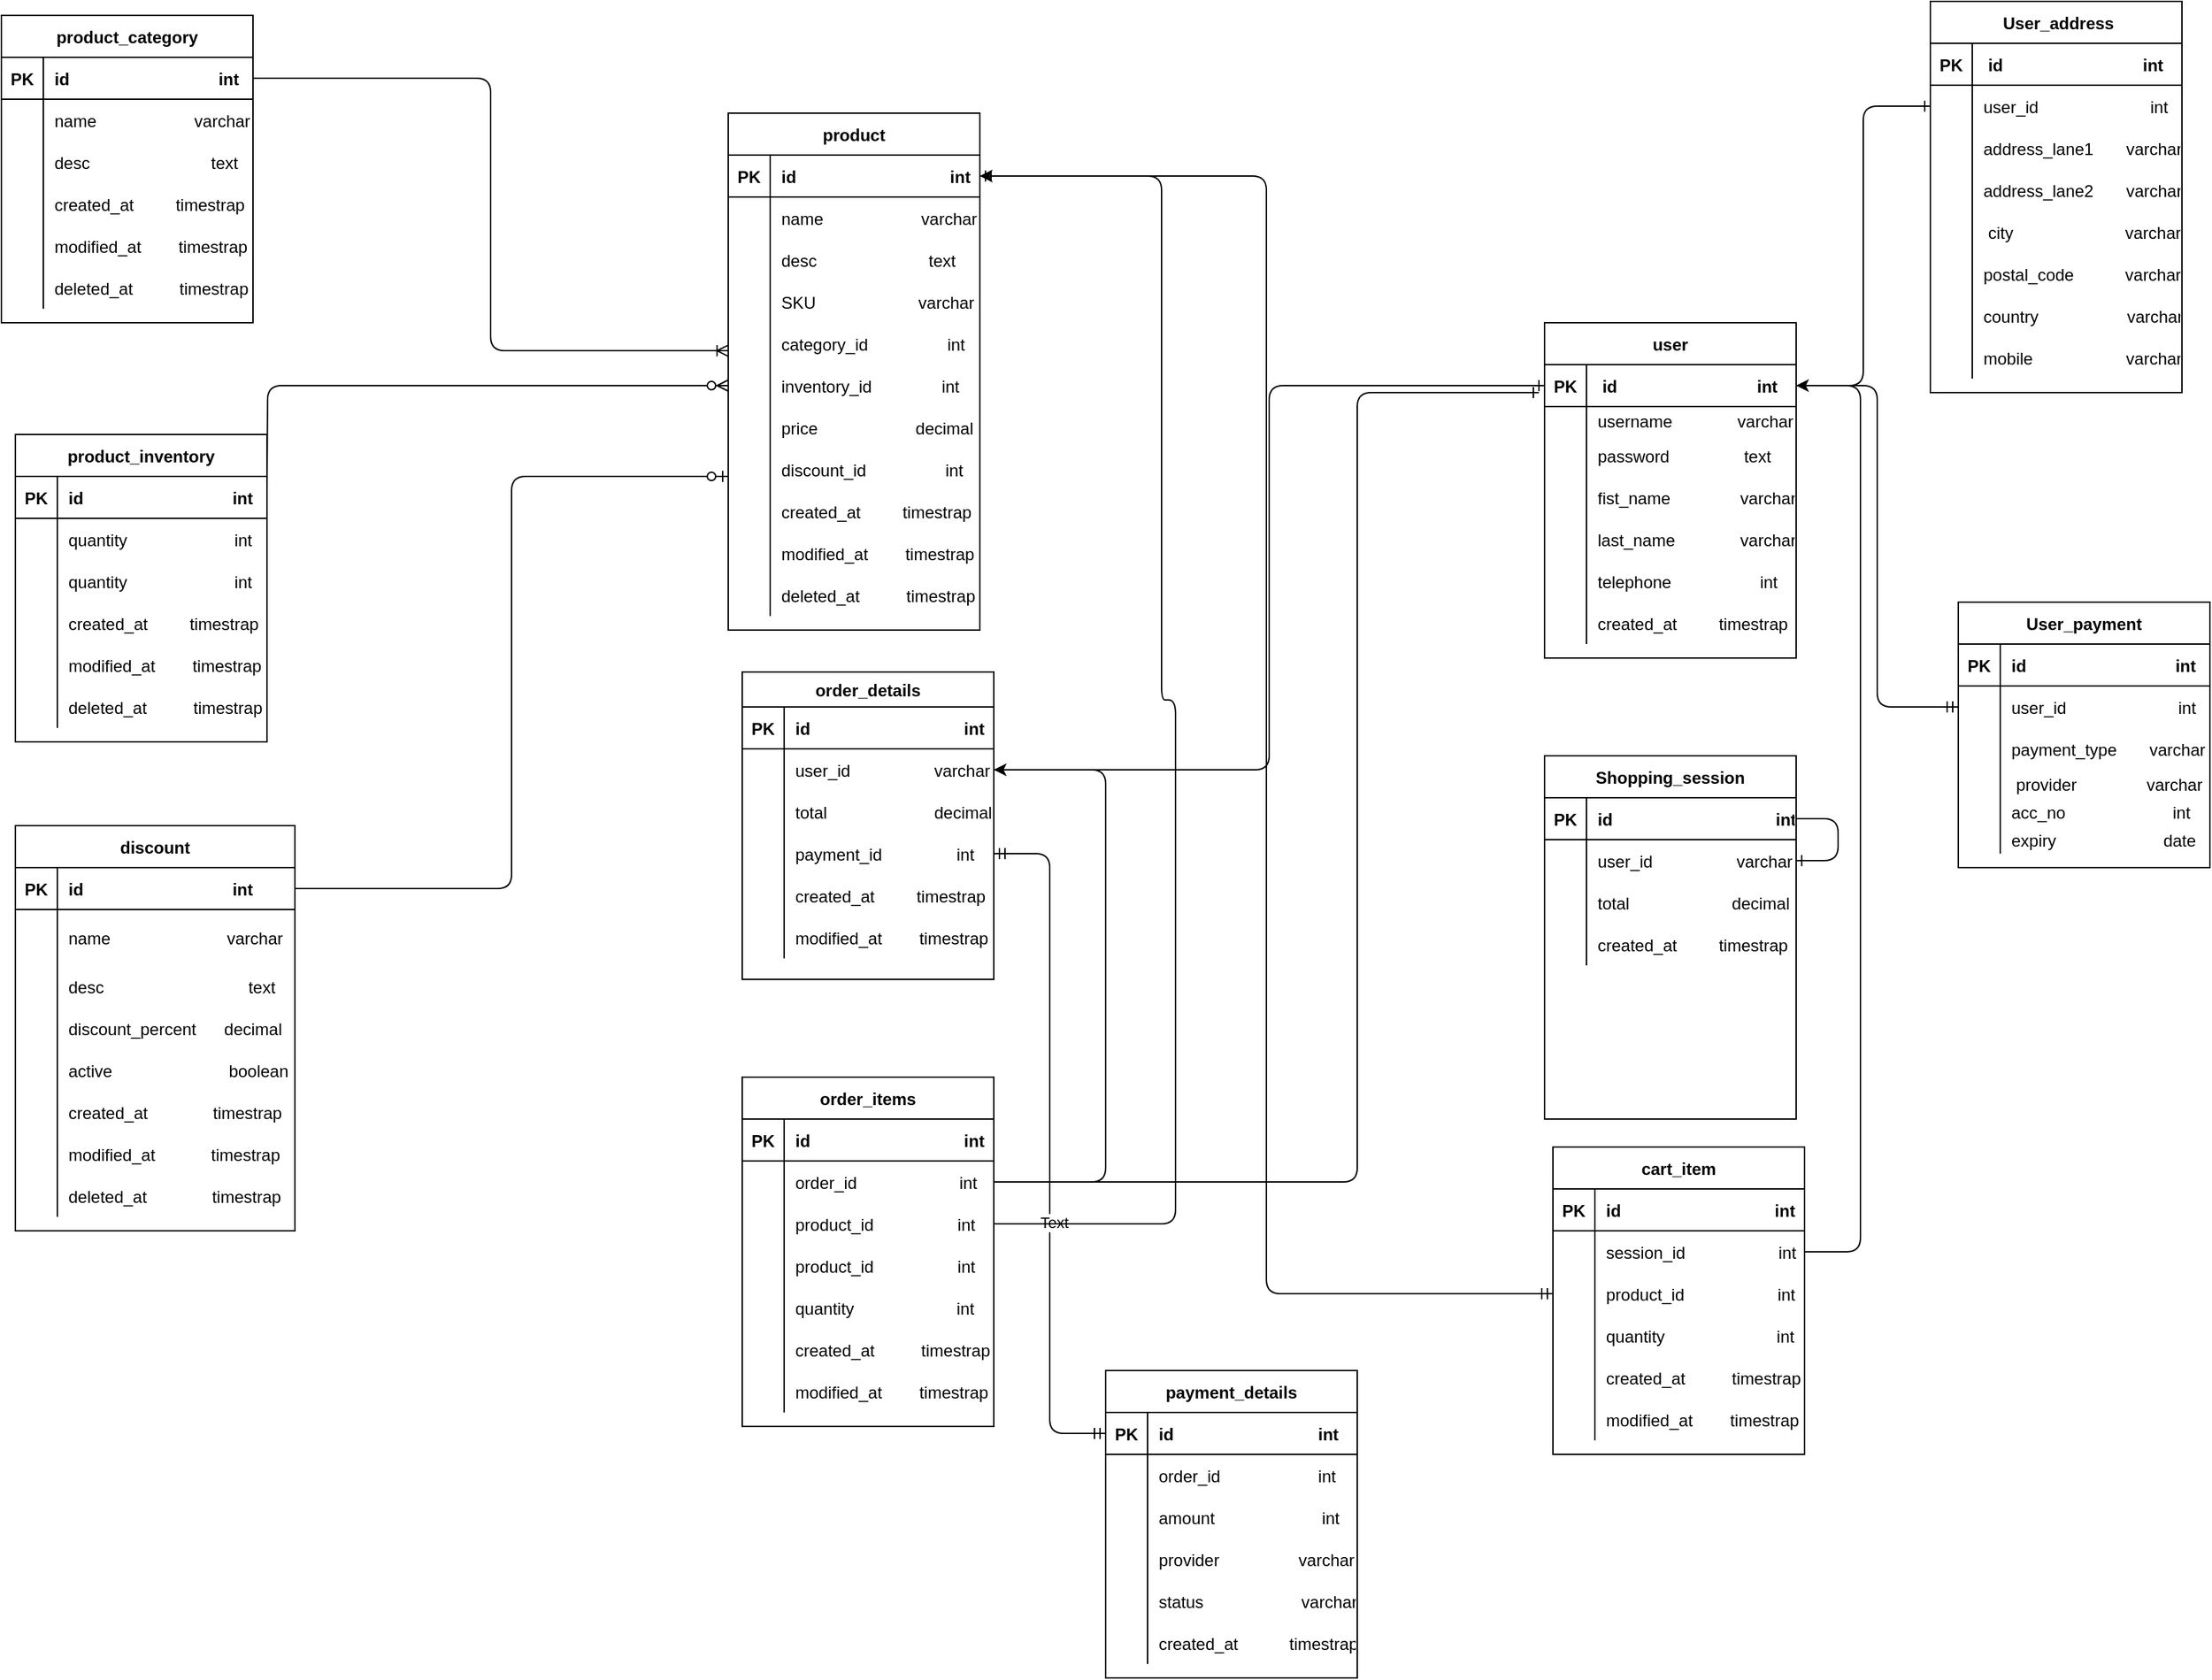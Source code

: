 <mxfile version="14.8.0" type="google" pages="2"><diagram id="AVJdYCeqpp7IRJPkGiA-" name="Page-1"><mxGraphModel dx="1865" dy="547" grid="1" gridSize="10" guides="1" tooltips="1" connect="1" arrows="1" fold="1" page="1" pageScale="1" pageWidth="827" pageHeight="1169" math="0" shadow="0"><root><mxCell id="0"/><mxCell id="1" parent="0"/><mxCell id="4o21Ifz4PjwT3H5i4QkS-40" value="user" style="shape=table;startSize=30;container=1;collapsible=1;childLayout=tableLayout;fixedRows=1;rowLines=0;fontStyle=1;align=center;resizeLast=1;fontFamily=Helvetica;" parent="1" vertex="1"><mxGeometry x="324" y="270" width="180" height="240" as="geometry"><mxRectangle x="324" y="465" width="60" height="30" as="alternateBounds"/></mxGeometry></mxCell><mxCell id="4o21Ifz4PjwT3H5i4QkS-41" value="" style="shape=partialRectangle;collapsible=0;dropTarget=0;pointerEvents=0;fillColor=none;top=0;left=0;bottom=1;right=0;points=[[0,0.5],[1,0.5]];portConstraint=eastwest;" parent="4o21Ifz4PjwT3H5i4QkS-40" vertex="1"><mxGeometry y="30" width="180" height="30" as="geometry"/></mxCell><mxCell id="4o21Ifz4PjwT3H5i4QkS-42" value="PK" style="shape=partialRectangle;connectable=0;fillColor=none;top=0;left=0;bottom=0;right=0;fontStyle=1;overflow=hidden;" parent="4o21Ifz4PjwT3H5i4QkS-41" vertex="1"><mxGeometry width="30" height="30" as="geometry"/></mxCell><mxCell id="4o21Ifz4PjwT3H5i4QkS-43" value=" id                              int " style="shape=partialRectangle;connectable=0;fillColor=none;top=0;left=0;bottom=0;right=0;align=left;spacingLeft=6;fontStyle=1;overflow=hidden;" parent="4o21Ifz4PjwT3H5i4QkS-41" vertex="1"><mxGeometry x="30" width="150" height="30" as="geometry"/></mxCell><mxCell id="4o21Ifz4PjwT3H5i4QkS-44" value="" style="shape=partialRectangle;collapsible=0;dropTarget=0;pointerEvents=0;fillColor=none;top=0;left=0;bottom=0;right=0;points=[[0,0.5],[1,0.5]];portConstraint=eastwest;" parent="4o21Ifz4PjwT3H5i4QkS-40" vertex="1"><mxGeometry y="60" width="180" height="20" as="geometry"/></mxCell><mxCell id="4o21Ifz4PjwT3H5i4QkS-45" value="" style="shape=partialRectangle;connectable=0;fillColor=none;top=0;left=0;bottom=0;right=0;editable=1;overflow=hidden;" parent="4o21Ifz4PjwT3H5i4QkS-44" vertex="1"><mxGeometry width="30" height="20" as="geometry"/></mxCell><mxCell id="4o21Ifz4PjwT3H5i4QkS-46" value="username              varchar" style="shape=partialRectangle;connectable=0;fillColor=none;top=0;left=0;bottom=0;right=0;align=left;spacingLeft=6;overflow=hidden;" parent="4o21Ifz4PjwT3H5i4QkS-44" vertex="1"><mxGeometry x="30" width="150" height="20" as="geometry"/></mxCell><mxCell id="4o21Ifz4PjwT3H5i4QkS-47" value="" style="shape=partialRectangle;collapsible=0;dropTarget=0;pointerEvents=0;fillColor=none;top=0;left=0;bottom=0;right=0;points=[[0,0.5],[1,0.5]];portConstraint=eastwest;" parent="4o21Ifz4PjwT3H5i4QkS-40" vertex="1"><mxGeometry y="80" width="180" height="30" as="geometry"/></mxCell><mxCell id="4o21Ifz4PjwT3H5i4QkS-48" value="" style="shape=partialRectangle;connectable=0;fillColor=none;top=0;left=0;bottom=0;right=0;editable=1;overflow=hidden;" parent="4o21Ifz4PjwT3H5i4QkS-47" vertex="1"><mxGeometry width="30" height="30" as="geometry"/></mxCell><mxCell id="4o21Ifz4PjwT3H5i4QkS-49" value="password                text" style="shape=partialRectangle;connectable=0;fillColor=none;top=0;left=0;bottom=0;right=0;align=left;spacingLeft=6;overflow=hidden;" parent="4o21Ifz4PjwT3H5i4QkS-47" vertex="1"><mxGeometry x="30" width="150" height="30" as="geometry"/></mxCell><mxCell id="4o21Ifz4PjwT3H5i4QkS-50" value="" style="shape=partialRectangle;collapsible=0;dropTarget=0;pointerEvents=0;fillColor=none;top=0;left=0;bottom=0;right=0;points=[[0,0.5],[1,0.5]];portConstraint=eastwest;" parent="4o21Ifz4PjwT3H5i4QkS-40" vertex="1"><mxGeometry y="110" width="180" height="30" as="geometry"/></mxCell><mxCell id="4o21Ifz4PjwT3H5i4QkS-51" value="" style="shape=partialRectangle;connectable=0;fillColor=none;top=0;left=0;bottom=0;right=0;editable=1;overflow=hidden;" parent="4o21Ifz4PjwT3H5i4QkS-50" vertex="1"><mxGeometry width="30" height="30" as="geometry"/></mxCell><mxCell id="4o21Ifz4PjwT3H5i4QkS-52" value="fist_name               varchar" style="shape=partialRectangle;connectable=0;fillColor=none;top=0;left=0;bottom=0;right=0;align=left;spacingLeft=6;overflow=hidden;" parent="4o21Ifz4PjwT3H5i4QkS-50" vertex="1"><mxGeometry x="30" width="150" height="30" as="geometry"/></mxCell><mxCell id="4o21Ifz4PjwT3H5i4QkS-53" value="" style="shape=partialRectangle;collapsible=0;dropTarget=0;pointerEvents=0;fillColor=none;top=0;left=0;bottom=0;right=0;points=[[0,0.5],[1,0.5]];portConstraint=eastwest;" parent="4o21Ifz4PjwT3H5i4QkS-40" vertex="1"><mxGeometry y="140" width="180" height="30" as="geometry"/></mxCell><mxCell id="4o21Ifz4PjwT3H5i4QkS-54" value="" style="shape=partialRectangle;connectable=0;fillColor=none;top=0;left=0;bottom=0;right=0;editable=1;overflow=hidden;" parent="4o21Ifz4PjwT3H5i4QkS-53" vertex="1"><mxGeometry width="30" height="30" as="geometry"/></mxCell><mxCell id="4o21Ifz4PjwT3H5i4QkS-55" value="last_name              varchar" style="shape=partialRectangle;connectable=0;fillColor=none;top=0;left=0;bottom=0;right=0;align=left;spacingLeft=6;overflow=hidden;" parent="4o21Ifz4PjwT3H5i4QkS-53" vertex="1"><mxGeometry x="30" width="150" height="30" as="geometry"/></mxCell><mxCell id="4o21Ifz4PjwT3H5i4QkS-56" value="" style="shape=partialRectangle;collapsible=0;dropTarget=0;pointerEvents=0;fillColor=none;top=0;left=0;bottom=0;right=0;points=[[0,0.5],[1,0.5]];portConstraint=eastwest;" parent="4o21Ifz4PjwT3H5i4QkS-40" vertex="1"><mxGeometry y="170" width="180" height="30" as="geometry"/></mxCell><mxCell id="4o21Ifz4PjwT3H5i4QkS-57" value="" style="shape=partialRectangle;connectable=0;fillColor=none;top=0;left=0;bottom=0;right=0;editable=1;overflow=hidden;" parent="4o21Ifz4PjwT3H5i4QkS-56" vertex="1"><mxGeometry width="30" height="30" as="geometry"/></mxCell><mxCell id="4o21Ifz4PjwT3H5i4QkS-58" value="telephone                   int " style="shape=partialRectangle;connectable=0;fillColor=none;top=0;left=0;bottom=0;right=0;align=left;spacingLeft=6;overflow=hidden;" parent="4o21Ifz4PjwT3H5i4QkS-56" vertex="1"><mxGeometry x="30" width="150" height="30" as="geometry"/></mxCell><mxCell id="4o21Ifz4PjwT3H5i4QkS-59" value="" style="shape=partialRectangle;collapsible=0;dropTarget=0;pointerEvents=0;fillColor=none;top=0;left=0;bottom=0;right=0;points=[[0,0.5],[1,0.5]];portConstraint=eastwest;" parent="4o21Ifz4PjwT3H5i4QkS-40" vertex="1"><mxGeometry y="200" width="180" height="30" as="geometry"/></mxCell><mxCell id="4o21Ifz4PjwT3H5i4QkS-60" value="" style="shape=partialRectangle;connectable=0;fillColor=none;top=0;left=0;bottom=0;right=0;editable=1;overflow=hidden;" parent="4o21Ifz4PjwT3H5i4QkS-59" vertex="1"><mxGeometry width="30" height="30" as="geometry"/></mxCell><mxCell id="4o21Ifz4PjwT3H5i4QkS-61" value="created_at         timestrap" style="shape=partialRectangle;connectable=0;fillColor=none;top=0;left=0;bottom=0;right=0;align=left;spacingLeft=6;overflow=hidden;" parent="4o21Ifz4PjwT3H5i4QkS-59" vertex="1"><mxGeometry x="30" width="150" height="30" as="geometry"/></mxCell><mxCell id="4o21Ifz4PjwT3H5i4QkS-62" value=" User_address" style="shape=table;startSize=30;container=1;collapsible=1;childLayout=tableLayout;fixedRows=1;rowLines=0;fontStyle=1;align=center;resizeLast=1;fontFamily=Helvetica;" parent="1" vertex="1"><mxGeometry x="600" y="40" width="180" height="280" as="geometry"><mxRectangle x="580" y="200" width="60" height="30" as="alternateBounds"/></mxGeometry></mxCell><mxCell id="4o21Ifz4PjwT3H5i4QkS-63" value="" style="shape=partialRectangle;collapsible=0;dropTarget=0;pointerEvents=0;fillColor=none;top=0;left=0;bottom=1;right=0;points=[[0,0.5],[1,0.5]];portConstraint=eastwest;" parent="4o21Ifz4PjwT3H5i4QkS-62" vertex="1"><mxGeometry y="30" width="180" height="30" as="geometry"/></mxCell><mxCell id="4o21Ifz4PjwT3H5i4QkS-64" value="PK" style="shape=partialRectangle;connectable=0;fillColor=none;top=0;left=0;bottom=0;right=0;fontStyle=1;overflow=hidden;" parent="4o21Ifz4PjwT3H5i4QkS-63" vertex="1"><mxGeometry width="30" height="30" as="geometry"/></mxCell><mxCell id="4o21Ifz4PjwT3H5i4QkS-65" value=" id                              int " style="shape=partialRectangle;connectable=0;fillColor=none;top=0;left=0;bottom=0;right=0;align=left;spacingLeft=6;fontStyle=1;overflow=hidden;" parent="4o21Ifz4PjwT3H5i4QkS-63" vertex="1"><mxGeometry x="30" width="150" height="30" as="geometry"/></mxCell><mxCell id="4o21Ifz4PjwT3H5i4QkS-66" value="" style="shape=partialRectangle;collapsible=0;dropTarget=0;pointerEvents=0;fillColor=none;top=0;left=0;bottom=0;right=0;points=[[0,0.5],[1,0.5]];portConstraint=eastwest;" parent="4o21Ifz4PjwT3H5i4QkS-62" vertex="1"><mxGeometry y="60" width="180" height="30" as="geometry"/></mxCell><mxCell id="4o21Ifz4PjwT3H5i4QkS-67" value="" style="shape=partialRectangle;connectable=0;fillColor=none;top=0;left=0;bottom=0;right=0;editable=1;overflow=hidden;" parent="4o21Ifz4PjwT3H5i4QkS-66" vertex="1"><mxGeometry width="30" height="30" as="geometry"/></mxCell><mxCell id="4o21Ifz4PjwT3H5i4QkS-68" value="user_id                        int " style="shape=partialRectangle;connectable=0;fillColor=none;top=0;left=0;bottom=0;right=0;align=left;spacingLeft=6;overflow=hidden;" parent="4o21Ifz4PjwT3H5i4QkS-66" vertex="1"><mxGeometry x="30" width="150" height="30" as="geometry"/></mxCell><mxCell id="4o21Ifz4PjwT3H5i4QkS-69" value="" style="shape=partialRectangle;collapsible=0;dropTarget=0;pointerEvents=0;fillColor=none;top=0;left=0;bottom=0;right=0;points=[[0,0.5],[1,0.5]];portConstraint=eastwest;" parent="4o21Ifz4PjwT3H5i4QkS-62" vertex="1"><mxGeometry y="90" width="180" height="30" as="geometry"/></mxCell><mxCell id="4o21Ifz4PjwT3H5i4QkS-70" value="" style="shape=partialRectangle;connectable=0;fillColor=none;top=0;left=0;bottom=0;right=0;editable=1;overflow=hidden;" parent="4o21Ifz4PjwT3H5i4QkS-69" vertex="1"><mxGeometry width="30" height="30" as="geometry"/></mxCell><mxCell id="4o21Ifz4PjwT3H5i4QkS-71" value="address_lane1       varchar" style="shape=partialRectangle;connectable=0;fillColor=none;top=0;left=0;bottom=0;right=0;align=left;spacingLeft=6;overflow=hidden;" parent="4o21Ifz4PjwT3H5i4QkS-69" vertex="1"><mxGeometry x="30" width="150" height="30" as="geometry"/></mxCell><mxCell id="4o21Ifz4PjwT3H5i4QkS-72" value="" style="shape=partialRectangle;collapsible=0;dropTarget=0;pointerEvents=0;fillColor=none;top=0;left=0;bottom=0;right=0;points=[[0,0.5],[1,0.5]];portConstraint=eastwest;" parent="4o21Ifz4PjwT3H5i4QkS-62" vertex="1"><mxGeometry y="120" width="180" height="30" as="geometry"/></mxCell><mxCell id="4o21Ifz4PjwT3H5i4QkS-73" value="" style="shape=partialRectangle;connectable=0;fillColor=none;top=0;left=0;bottom=0;right=0;editable=1;overflow=hidden;" parent="4o21Ifz4PjwT3H5i4QkS-72" vertex="1"><mxGeometry width="30" height="30" as="geometry"/></mxCell><mxCell id="4o21Ifz4PjwT3H5i4QkS-74" value="address_lane2       varchar     " style="shape=partialRectangle;connectable=0;fillColor=none;top=0;left=0;bottom=0;right=0;align=left;spacingLeft=6;overflow=hidden;" parent="4o21Ifz4PjwT3H5i4QkS-72" vertex="1"><mxGeometry x="30" width="150" height="30" as="geometry"/></mxCell><mxCell id="4o21Ifz4PjwT3H5i4QkS-75" value="" style="shape=partialRectangle;collapsible=0;dropTarget=0;pointerEvents=0;fillColor=none;top=0;left=0;bottom=0;right=0;points=[[0,0.5],[1,0.5]];portConstraint=eastwest;" parent="4o21Ifz4PjwT3H5i4QkS-62" vertex="1"><mxGeometry y="150" width="180" height="30" as="geometry"/></mxCell><mxCell id="4o21Ifz4PjwT3H5i4QkS-76" value="" style="shape=partialRectangle;connectable=0;fillColor=none;top=0;left=0;bottom=0;right=0;editable=1;overflow=hidden;" parent="4o21Ifz4PjwT3H5i4QkS-75" vertex="1"><mxGeometry width="30" height="30" as="geometry"/></mxCell><mxCell id="4o21Ifz4PjwT3H5i4QkS-77" value=" city                        varchar" style="shape=partialRectangle;connectable=0;fillColor=none;top=0;left=0;bottom=0;right=0;align=left;spacingLeft=6;overflow=hidden;" parent="4o21Ifz4PjwT3H5i4QkS-75" vertex="1"><mxGeometry x="30" width="150" height="30" as="geometry"/></mxCell><mxCell id="4o21Ifz4PjwT3H5i4QkS-78" value="" style="shape=partialRectangle;collapsible=0;dropTarget=0;pointerEvents=0;fillColor=none;top=0;left=0;bottom=0;right=0;points=[[0,0.5],[1,0.5]];portConstraint=eastwest;" parent="4o21Ifz4PjwT3H5i4QkS-62" vertex="1"><mxGeometry y="180" width="180" height="30" as="geometry"/></mxCell><mxCell id="4o21Ifz4PjwT3H5i4QkS-79" value="" style="shape=partialRectangle;connectable=0;fillColor=none;top=0;left=0;bottom=0;right=0;editable=1;overflow=hidden;" parent="4o21Ifz4PjwT3H5i4QkS-78" vertex="1"><mxGeometry width="30" height="30" as="geometry"/></mxCell><mxCell id="4o21Ifz4PjwT3H5i4QkS-80" value="postal_code           varchar" style="shape=partialRectangle;connectable=0;fillColor=none;top=0;left=0;bottom=0;right=0;align=left;spacingLeft=6;overflow=hidden;" parent="4o21Ifz4PjwT3H5i4QkS-78" vertex="1"><mxGeometry x="30" width="150" height="30" as="geometry"/></mxCell><mxCell id="4o21Ifz4PjwT3H5i4QkS-81" value="" style="shape=partialRectangle;collapsible=0;dropTarget=0;pointerEvents=0;fillColor=none;top=0;left=0;bottom=0;right=0;points=[[0,0.5],[1,0.5]];portConstraint=eastwest;" parent="4o21Ifz4PjwT3H5i4QkS-62" vertex="1"><mxGeometry y="210" width="180" height="30" as="geometry"/></mxCell><mxCell id="4o21Ifz4PjwT3H5i4QkS-82" value="" style="shape=partialRectangle;connectable=0;fillColor=none;top=0;left=0;bottom=0;right=0;editable=1;overflow=hidden;" parent="4o21Ifz4PjwT3H5i4QkS-81" vertex="1"><mxGeometry width="30" height="30" as="geometry"/></mxCell><mxCell id="4o21Ifz4PjwT3H5i4QkS-83" value="country                   varchar" style="shape=partialRectangle;connectable=0;fillColor=none;top=0;left=0;bottom=0;right=0;align=left;spacingLeft=6;overflow=hidden;" parent="4o21Ifz4PjwT3H5i4QkS-81" vertex="1"><mxGeometry x="30" width="150" height="30" as="geometry"/></mxCell><mxCell id="4o21Ifz4PjwT3H5i4QkS-84" value="" style="shape=partialRectangle;collapsible=0;dropTarget=0;pointerEvents=0;fillColor=none;top=0;left=0;bottom=0;right=0;points=[[0,0.5],[1,0.5]];portConstraint=eastwest;" parent="4o21Ifz4PjwT3H5i4QkS-62" vertex="1"><mxGeometry y="240" width="180" height="30" as="geometry"/></mxCell><mxCell id="4o21Ifz4PjwT3H5i4QkS-85" value="" style="shape=partialRectangle;connectable=0;fillColor=none;top=0;left=0;bottom=0;right=0;editable=1;overflow=hidden;" parent="4o21Ifz4PjwT3H5i4QkS-84" vertex="1"><mxGeometry width="30" height="30" as="geometry"/></mxCell><mxCell id="4o21Ifz4PjwT3H5i4QkS-86" value="mobile                    varchar" style="shape=partialRectangle;connectable=0;fillColor=none;top=0;left=0;bottom=0;right=0;align=left;spacingLeft=6;overflow=hidden;" parent="4o21Ifz4PjwT3H5i4QkS-84" vertex="1"><mxGeometry x="30" width="150" height="30" as="geometry"/></mxCell><mxCell id="4o21Ifz4PjwT3H5i4QkS-87" value="User_payment" style="shape=table;startSize=30;container=1;collapsible=1;childLayout=tableLayout;fixedRows=1;rowLines=0;fontStyle=1;align=center;resizeLast=1;fontFamily=Helvetica;" parent="1" vertex="1"><mxGeometry x="620" y="470" width="180" height="190" as="geometry"><mxRectangle x="580" y="690" width="110" height="30" as="alternateBounds"/></mxGeometry></mxCell><mxCell id="4o21Ifz4PjwT3H5i4QkS-88" value="" style="shape=partialRectangle;collapsible=0;dropTarget=0;pointerEvents=0;fillColor=none;top=0;left=0;bottom=1;right=0;points=[[0,0.5],[1,0.5]];portConstraint=eastwest;" parent="4o21Ifz4PjwT3H5i4QkS-87" vertex="1"><mxGeometry y="30" width="180" height="30" as="geometry"/></mxCell><mxCell id="4o21Ifz4PjwT3H5i4QkS-89" value="PK" style="shape=partialRectangle;connectable=0;fillColor=none;top=0;left=0;bottom=0;right=0;fontStyle=1;overflow=hidden;" parent="4o21Ifz4PjwT3H5i4QkS-88" vertex="1"><mxGeometry width="30" height="30" as="geometry"/></mxCell><mxCell id="4o21Ifz4PjwT3H5i4QkS-90" value="id                                int" style="shape=partialRectangle;connectable=0;fillColor=none;top=0;left=0;bottom=0;right=0;align=left;spacingLeft=6;fontStyle=1;overflow=hidden;" parent="4o21Ifz4PjwT3H5i4QkS-88" vertex="1"><mxGeometry x="30" width="150" height="30" as="geometry"/></mxCell><mxCell id="4o21Ifz4PjwT3H5i4QkS-91" value="" style="shape=partialRectangle;collapsible=0;dropTarget=0;pointerEvents=0;fillColor=none;top=0;left=0;bottom=0;right=0;points=[[0,0.5],[1,0.5]];portConstraint=eastwest;" parent="4o21Ifz4PjwT3H5i4QkS-87" vertex="1"><mxGeometry y="60" width="180" height="30" as="geometry"/></mxCell><mxCell id="4o21Ifz4PjwT3H5i4QkS-92" value="" style="shape=partialRectangle;connectable=0;fillColor=none;top=0;left=0;bottom=0;right=0;editable=1;overflow=hidden;" parent="4o21Ifz4PjwT3H5i4QkS-91" vertex="1"><mxGeometry width="30" height="30" as="geometry"/></mxCell><mxCell id="4o21Ifz4PjwT3H5i4QkS-93" value="user_id                        int" style="shape=partialRectangle;connectable=0;fillColor=none;top=0;left=0;bottom=0;right=0;align=left;spacingLeft=6;overflow=hidden;" parent="4o21Ifz4PjwT3H5i4QkS-91" vertex="1"><mxGeometry x="30" width="150" height="30" as="geometry"/></mxCell><mxCell id="4o21Ifz4PjwT3H5i4QkS-94" value="" style="shape=partialRectangle;collapsible=0;dropTarget=0;pointerEvents=0;fillColor=none;top=0;left=0;bottom=0;right=0;points=[[0,0.5],[1,0.5]];portConstraint=eastwest;" parent="4o21Ifz4PjwT3H5i4QkS-87" vertex="1"><mxGeometry y="90" width="180" height="30" as="geometry"/></mxCell><mxCell id="4o21Ifz4PjwT3H5i4QkS-95" value="" style="shape=partialRectangle;connectable=0;fillColor=none;top=0;left=0;bottom=0;right=0;editable=1;overflow=hidden;" parent="4o21Ifz4PjwT3H5i4QkS-94" vertex="1"><mxGeometry width="30" height="30" as="geometry"/></mxCell><mxCell id="4o21Ifz4PjwT3H5i4QkS-96" value="payment_type       varchar" style="shape=partialRectangle;connectable=0;fillColor=none;top=0;left=0;bottom=0;right=0;align=left;spacingLeft=6;overflow=hidden;" parent="4o21Ifz4PjwT3H5i4QkS-94" vertex="1"><mxGeometry x="30" width="150" height="30" as="geometry"/></mxCell><mxCell id="4o21Ifz4PjwT3H5i4QkS-97" value="" style="shape=partialRectangle;collapsible=0;dropTarget=0;pointerEvents=0;fillColor=none;top=0;left=0;bottom=0;right=0;points=[[0,0.5],[1,0.5]];portConstraint=eastwest;" parent="4o21Ifz4PjwT3H5i4QkS-87" vertex="1"><mxGeometry y="120" width="180" height="20" as="geometry"/></mxCell><mxCell id="4o21Ifz4PjwT3H5i4QkS-98" value="" style="shape=partialRectangle;connectable=0;fillColor=none;top=0;left=0;bottom=0;right=0;editable=1;overflow=hidden;" parent="4o21Ifz4PjwT3H5i4QkS-97" vertex="1"><mxGeometry width="30" height="20" as="geometry"/></mxCell><mxCell id="4o21Ifz4PjwT3H5i4QkS-99" value=" provider               varchar" style="shape=partialRectangle;connectable=0;fillColor=none;top=0;left=0;bottom=0;right=0;align=left;spacingLeft=6;overflow=hidden;" parent="4o21Ifz4PjwT3H5i4QkS-97" vertex="1"><mxGeometry x="30" width="150" height="20" as="geometry"/></mxCell><mxCell id="4o21Ifz4PjwT3H5i4QkS-100" value="" style="shape=partialRectangle;collapsible=0;dropTarget=0;pointerEvents=0;fillColor=none;top=0;left=0;bottom=0;right=0;points=[[0,0.5],[1,0.5]];portConstraint=eastwest;" parent="4o21Ifz4PjwT3H5i4QkS-87" vertex="1"><mxGeometry y="140" width="180" height="20" as="geometry"/></mxCell><mxCell id="4o21Ifz4PjwT3H5i4QkS-101" value="" style="shape=partialRectangle;connectable=0;fillColor=none;top=0;left=0;bottom=0;right=0;editable=1;overflow=hidden;" parent="4o21Ifz4PjwT3H5i4QkS-100" vertex="1"><mxGeometry width="30" height="20" as="geometry"/></mxCell><mxCell id="4o21Ifz4PjwT3H5i4QkS-102" value="acc_no                       int" style="shape=partialRectangle;connectable=0;fillColor=none;top=0;left=0;bottom=0;right=0;align=left;spacingLeft=6;overflow=hidden;" parent="4o21Ifz4PjwT3H5i4QkS-100" vertex="1"><mxGeometry x="30" width="150" height="20" as="geometry"/></mxCell><mxCell id="4o21Ifz4PjwT3H5i4QkS-103" value="" style="shape=partialRectangle;collapsible=0;dropTarget=0;pointerEvents=0;fillColor=none;top=0;left=0;bottom=0;right=0;points=[[0,0.5],[1,0.5]];portConstraint=eastwest;" parent="4o21Ifz4PjwT3H5i4QkS-87" vertex="1"><mxGeometry y="160" width="180" height="20" as="geometry"/></mxCell><mxCell id="4o21Ifz4PjwT3H5i4QkS-104" value="" style="shape=partialRectangle;connectable=0;fillColor=none;top=0;left=0;bottom=0;right=0;editable=1;overflow=hidden;" parent="4o21Ifz4PjwT3H5i4QkS-103" vertex="1"><mxGeometry width="30" height="20" as="geometry"/></mxCell><mxCell id="4o21Ifz4PjwT3H5i4QkS-105" value="expiry                       date" style="shape=partialRectangle;connectable=0;fillColor=none;top=0;left=0;bottom=0;right=0;align=left;spacingLeft=6;overflow=hidden;" parent="4o21Ifz4PjwT3H5i4QkS-103" vertex="1"><mxGeometry x="30" width="150" height="20" as="geometry"/></mxCell><mxCell id="4o21Ifz4PjwT3H5i4QkS-107" value="" style="edgeStyle=orthogonalEdgeStyle;fontSize=12;html=1;endArrow=ERone;endFill=1;fontFamily=Helvetica;exitX=1;exitY=0.5;exitDx=0;exitDy=0;entryX=0;entryY=0.5;entryDx=0;entryDy=0;" parent="1" source="4o21Ifz4PjwT3H5i4QkS-41" target="4o21Ifz4PjwT3H5i4QkS-66" edge="1"><mxGeometry width="100" height="100" relative="1" as="geometry"><mxPoint x="470" y="540" as="sourcePoint"/><mxPoint x="570" y="440" as="targetPoint"/></mxGeometry></mxCell><mxCell id="4o21Ifz4PjwT3H5i4QkS-109" value="" style="edgeStyle=orthogonalEdgeStyle;fontSize=12;html=1;endArrow=ERmandOne;fontFamily=Helvetica;entryX=0;entryY=0.5;entryDx=0;entryDy=0;exitX=1;exitY=0.5;exitDx=0;exitDy=0;" parent="1" source="4o21Ifz4PjwT3H5i4QkS-41" target="4o21Ifz4PjwT3H5i4QkS-91" edge="1"><mxGeometry width="100" height="100" relative="1" as="geometry"><mxPoint x="510" y="310" as="sourcePoint"/><mxPoint x="560" y="450" as="targetPoint"/></mxGeometry></mxCell><mxCell id="kopuTx1rC5xKuC44NXeR-5" value="Shopping_session" style="shape=table;startSize=30;container=1;collapsible=1;childLayout=tableLayout;fixedRows=1;rowLines=0;fontStyle=1;align=center;resizeLast=1;fontFamily=Helvetica;" parent="1" vertex="1"><mxGeometry x="324" y="580" width="180" height="260" as="geometry"/></mxCell><mxCell id="kopuTx1rC5xKuC44NXeR-6" value="" style="shape=partialRectangle;collapsible=0;dropTarget=0;pointerEvents=0;fillColor=none;top=0;left=0;bottom=1;right=0;points=[[0,0.5],[1,0.5]];portConstraint=eastwest;" parent="kopuTx1rC5xKuC44NXeR-5" vertex="1"><mxGeometry y="30" width="180" height="30" as="geometry"/></mxCell><mxCell id="kopuTx1rC5xKuC44NXeR-7" value="PK" style="shape=partialRectangle;connectable=0;fillColor=none;top=0;left=0;bottom=0;right=0;fontStyle=1;overflow=hidden;" parent="kopuTx1rC5xKuC44NXeR-6" vertex="1"><mxGeometry width="30" height="30" as="geometry"/></mxCell><mxCell id="kopuTx1rC5xKuC44NXeR-8" value="id                                   int" style="shape=partialRectangle;connectable=0;fillColor=none;top=0;left=0;bottom=0;right=0;align=left;spacingLeft=6;fontStyle=1;overflow=hidden;" parent="kopuTx1rC5xKuC44NXeR-6" vertex="1"><mxGeometry x="30" width="150" height="30" as="geometry"/></mxCell><mxCell id="kopuTx1rC5xKuC44NXeR-9" value="" style="shape=partialRectangle;collapsible=0;dropTarget=0;pointerEvents=0;fillColor=none;top=0;left=0;bottom=0;right=0;points=[[0,0.5],[1,0.5]];portConstraint=eastwest;" parent="kopuTx1rC5xKuC44NXeR-5" vertex="1"><mxGeometry y="60" width="180" height="30" as="geometry"/></mxCell><mxCell id="kopuTx1rC5xKuC44NXeR-10" value="" style="shape=partialRectangle;connectable=0;fillColor=none;top=0;left=0;bottom=0;right=0;editable=1;overflow=hidden;" parent="kopuTx1rC5xKuC44NXeR-9" vertex="1"><mxGeometry width="30" height="30" as="geometry"/></mxCell><mxCell id="kopuTx1rC5xKuC44NXeR-11" value="user_id                  varchar" style="shape=partialRectangle;connectable=0;fillColor=none;top=0;left=0;bottom=0;right=0;align=left;spacingLeft=6;overflow=hidden;" parent="kopuTx1rC5xKuC44NXeR-9" vertex="1"><mxGeometry x="30" width="150" height="30" as="geometry"/></mxCell><mxCell id="kopuTx1rC5xKuC44NXeR-12" value="" style="shape=partialRectangle;collapsible=0;dropTarget=0;pointerEvents=0;fillColor=none;top=0;left=0;bottom=0;right=0;points=[[0,0.5],[1,0.5]];portConstraint=eastwest;" parent="kopuTx1rC5xKuC44NXeR-5" vertex="1"><mxGeometry y="90" width="180" height="30" as="geometry"/></mxCell><mxCell id="kopuTx1rC5xKuC44NXeR-13" value="" style="shape=partialRectangle;connectable=0;fillColor=none;top=0;left=0;bottom=0;right=0;editable=1;overflow=hidden;" parent="kopuTx1rC5xKuC44NXeR-12" vertex="1"><mxGeometry width="30" height="30" as="geometry"/></mxCell><mxCell id="kopuTx1rC5xKuC44NXeR-14" value="total                      decimal" style="shape=partialRectangle;connectable=0;fillColor=none;top=0;left=0;bottom=0;right=0;align=left;spacingLeft=6;overflow=hidden;" parent="kopuTx1rC5xKuC44NXeR-12" vertex="1"><mxGeometry x="30" width="150" height="30" as="geometry"/></mxCell><mxCell id="kopuTx1rC5xKuC44NXeR-15" value="" style="shape=partialRectangle;collapsible=0;dropTarget=0;pointerEvents=0;fillColor=none;top=0;left=0;bottom=0;right=0;points=[[0,0.5],[1,0.5]];portConstraint=eastwest;" parent="kopuTx1rC5xKuC44NXeR-5" vertex="1"><mxGeometry y="120" width="180" height="30" as="geometry"/></mxCell><mxCell id="kopuTx1rC5xKuC44NXeR-16" value="" style="shape=partialRectangle;connectable=0;fillColor=none;top=0;left=0;bottom=0;right=0;editable=1;overflow=hidden;" parent="kopuTx1rC5xKuC44NXeR-15" vertex="1"><mxGeometry width="30" height="30" as="geometry"/></mxCell><mxCell id="kopuTx1rC5xKuC44NXeR-17" value="created_at         timestrap" style="shape=partialRectangle;connectable=0;fillColor=none;top=0;left=0;bottom=0;right=0;align=left;spacingLeft=6;overflow=hidden;" parent="kopuTx1rC5xKuC44NXeR-15" vertex="1"><mxGeometry x="30" width="150" height="30" as="geometry"/></mxCell><mxCell id="kopuTx1rC5xKuC44NXeR-40" value="" style="edgeStyle=entityRelationEdgeStyle;fontSize=12;html=1;endArrow=ERone;endFill=1;fontFamily=Helvetica;exitX=1;exitY=0.5;exitDx=0;exitDy=0;entryX=1;entryY=0.5;entryDx=0;entryDy=0;" parent="kopuTx1rC5xKuC44NXeR-5" source="kopuTx1rC5xKuC44NXeR-6" target="kopuTx1rC5xKuC44NXeR-9" edge="1"><mxGeometry width="100" height="100" relative="1" as="geometry"><mxPoint x="136" y="130" as="sourcePoint"/><mxPoint x="226" y="70" as="targetPoint"/></mxGeometry></mxCell><mxCell id="kopuTx1rC5xKuC44NXeR-21" value="cart_item" style="shape=table;startSize=30;container=1;collapsible=1;childLayout=tableLayout;fixedRows=1;rowLines=0;fontStyle=1;align=center;resizeLast=1;fontFamily=Helvetica;" parent="1" vertex="1"><mxGeometry x="330" y="860" width="180" height="220" as="geometry"/></mxCell><mxCell id="kopuTx1rC5xKuC44NXeR-22" value="" style="shape=partialRectangle;collapsible=0;dropTarget=0;pointerEvents=0;fillColor=none;top=0;left=0;bottom=1;right=0;points=[[0,0.5],[1,0.5]];portConstraint=eastwest;" parent="kopuTx1rC5xKuC44NXeR-21" vertex="1"><mxGeometry y="30" width="180" height="30" as="geometry"/></mxCell><mxCell id="kopuTx1rC5xKuC44NXeR-23" value="PK" style="shape=partialRectangle;connectable=0;fillColor=none;top=0;left=0;bottom=0;right=0;fontStyle=1;overflow=hidden;" parent="kopuTx1rC5xKuC44NXeR-22" vertex="1"><mxGeometry width="30" height="30" as="geometry"/></mxCell><mxCell id="kopuTx1rC5xKuC44NXeR-24" value="id                                 int " style="shape=partialRectangle;connectable=0;fillColor=none;top=0;left=0;bottom=0;right=0;align=left;spacingLeft=6;fontStyle=1;overflow=hidden;" parent="kopuTx1rC5xKuC44NXeR-22" vertex="1"><mxGeometry x="30" width="150" height="30" as="geometry"/></mxCell><mxCell id="kopuTx1rC5xKuC44NXeR-25" value="" style="shape=partialRectangle;collapsible=0;dropTarget=0;pointerEvents=0;fillColor=none;top=0;left=0;bottom=0;right=0;points=[[0,0.5],[1,0.5]];portConstraint=eastwest;" parent="kopuTx1rC5xKuC44NXeR-21" vertex="1"><mxGeometry y="60" width="180" height="30" as="geometry"/></mxCell><mxCell id="kopuTx1rC5xKuC44NXeR-26" value="" style="shape=partialRectangle;connectable=0;fillColor=none;top=0;left=0;bottom=0;right=0;editable=1;overflow=hidden;" parent="kopuTx1rC5xKuC44NXeR-25" vertex="1"><mxGeometry width="30" height="30" as="geometry"/></mxCell><mxCell id="kopuTx1rC5xKuC44NXeR-27" value="session_id                    int " style="shape=partialRectangle;connectable=0;fillColor=none;top=0;left=0;bottom=0;right=0;align=left;spacingLeft=6;overflow=hidden;" parent="kopuTx1rC5xKuC44NXeR-25" vertex="1"><mxGeometry x="30" width="150" height="30" as="geometry"/></mxCell><mxCell id="kopuTx1rC5xKuC44NXeR-28" value="" style="shape=partialRectangle;collapsible=0;dropTarget=0;pointerEvents=0;fillColor=none;top=0;left=0;bottom=0;right=0;points=[[0,0.5],[1,0.5]];portConstraint=eastwest;" parent="kopuTx1rC5xKuC44NXeR-21" vertex="1"><mxGeometry y="90" width="180" height="30" as="geometry"/></mxCell><mxCell id="kopuTx1rC5xKuC44NXeR-29" value="" style="shape=partialRectangle;connectable=0;fillColor=none;top=0;left=0;bottom=0;right=0;editable=1;overflow=hidden;" parent="kopuTx1rC5xKuC44NXeR-28" vertex="1"><mxGeometry width="30" height="30" as="geometry"/></mxCell><mxCell id="kopuTx1rC5xKuC44NXeR-30" value="product_id                    int" style="shape=partialRectangle;connectable=0;fillColor=none;top=0;left=0;bottom=0;right=0;align=left;spacingLeft=6;overflow=hidden;" parent="kopuTx1rC5xKuC44NXeR-28" vertex="1"><mxGeometry x="30" width="150" height="30" as="geometry"/></mxCell><mxCell id="kopuTx1rC5xKuC44NXeR-31" value="" style="shape=partialRectangle;collapsible=0;dropTarget=0;pointerEvents=0;fillColor=none;top=0;left=0;bottom=0;right=0;points=[[0,0.5],[1,0.5]];portConstraint=eastwest;" parent="kopuTx1rC5xKuC44NXeR-21" vertex="1"><mxGeometry y="120" width="180" height="30" as="geometry"/></mxCell><mxCell id="kopuTx1rC5xKuC44NXeR-32" value="" style="shape=partialRectangle;connectable=0;fillColor=none;top=0;left=0;bottom=0;right=0;editable=1;overflow=hidden;" parent="kopuTx1rC5xKuC44NXeR-31" vertex="1"><mxGeometry width="30" height="30" as="geometry"/></mxCell><mxCell id="kopuTx1rC5xKuC44NXeR-33" value="quantity                        int " style="shape=partialRectangle;connectable=0;fillColor=none;top=0;left=0;bottom=0;right=0;align=left;spacingLeft=6;overflow=hidden;" parent="kopuTx1rC5xKuC44NXeR-31" vertex="1"><mxGeometry x="30" width="150" height="30" as="geometry"/></mxCell><mxCell id="kopuTx1rC5xKuC44NXeR-34" value="" style="shape=partialRectangle;collapsible=0;dropTarget=0;pointerEvents=0;fillColor=none;top=0;left=0;bottom=0;right=0;points=[[0,0.5],[1,0.5]];portConstraint=eastwest;" parent="kopuTx1rC5xKuC44NXeR-21" vertex="1"><mxGeometry y="150" width="180" height="30" as="geometry"/></mxCell><mxCell id="kopuTx1rC5xKuC44NXeR-35" value="" style="shape=partialRectangle;connectable=0;fillColor=none;top=0;left=0;bottom=0;right=0;editable=1;overflow=hidden;" parent="kopuTx1rC5xKuC44NXeR-34" vertex="1"><mxGeometry width="30" height="30" as="geometry"/></mxCell><mxCell id="kopuTx1rC5xKuC44NXeR-36" value="created_at          timestrap" style="shape=partialRectangle;connectable=0;fillColor=none;top=0;left=0;bottom=0;right=0;align=left;spacingLeft=6;overflow=hidden;" parent="kopuTx1rC5xKuC44NXeR-34" vertex="1"><mxGeometry x="30" width="150" height="30" as="geometry"/></mxCell><mxCell id="kopuTx1rC5xKuC44NXeR-37" value="" style="shape=partialRectangle;collapsible=0;dropTarget=0;pointerEvents=0;fillColor=none;top=0;left=0;bottom=0;right=0;points=[[0,0.5],[1,0.5]];portConstraint=eastwest;" parent="kopuTx1rC5xKuC44NXeR-21" vertex="1"><mxGeometry y="180" width="180" height="30" as="geometry"/></mxCell><mxCell id="kopuTx1rC5xKuC44NXeR-38" value="" style="shape=partialRectangle;connectable=0;fillColor=none;top=0;left=0;bottom=0;right=0;editable=1;overflow=hidden;" parent="kopuTx1rC5xKuC44NXeR-37" vertex="1"><mxGeometry width="30" height="30" as="geometry"/></mxCell><mxCell id="kopuTx1rC5xKuC44NXeR-39" value="modified_at        timestrap" style="shape=partialRectangle;connectable=0;fillColor=none;top=0;left=0;bottom=0;right=0;align=left;spacingLeft=6;overflow=hidden;" parent="kopuTx1rC5xKuC44NXeR-37" vertex="1"><mxGeometry x="30" width="150" height="30" as="geometry"/></mxCell><mxCell id="kopuTx1rC5xKuC44NXeR-55" value="payment_details" style="shape=table;startSize=30;container=1;collapsible=1;childLayout=tableLayout;fixedRows=1;rowLines=0;fontStyle=1;align=center;resizeLast=1;fontFamily=Helvetica;" parent="1" vertex="1"><mxGeometry x="10" y="1020" width="180" height="220" as="geometry"/></mxCell><mxCell id="kopuTx1rC5xKuC44NXeR-56" value="" style="shape=partialRectangle;collapsible=0;dropTarget=0;pointerEvents=0;fillColor=none;top=0;left=0;bottom=1;right=0;points=[[0,0.5],[1,0.5]];portConstraint=eastwest;" parent="kopuTx1rC5xKuC44NXeR-55" vertex="1"><mxGeometry y="30" width="180" height="30" as="geometry"/></mxCell><mxCell id="kopuTx1rC5xKuC44NXeR-57" value="PK" style="shape=partialRectangle;connectable=0;fillColor=none;top=0;left=0;bottom=0;right=0;fontStyle=1;overflow=hidden;" parent="kopuTx1rC5xKuC44NXeR-56" vertex="1"><mxGeometry width="30" height="30" as="geometry"/></mxCell><mxCell id="kopuTx1rC5xKuC44NXeR-58" value="id                               int" style="shape=partialRectangle;connectable=0;fillColor=none;top=0;left=0;bottom=0;right=0;align=left;spacingLeft=6;fontStyle=1;overflow=hidden;" parent="kopuTx1rC5xKuC44NXeR-56" vertex="1"><mxGeometry x="30" width="150" height="30" as="geometry"/></mxCell><mxCell id="kopuTx1rC5xKuC44NXeR-59" value="" style="shape=partialRectangle;collapsible=0;dropTarget=0;pointerEvents=0;fillColor=none;top=0;left=0;bottom=0;right=0;points=[[0,0.5],[1,0.5]];portConstraint=eastwest;" parent="kopuTx1rC5xKuC44NXeR-55" vertex="1"><mxGeometry y="60" width="180" height="30" as="geometry"/></mxCell><mxCell id="kopuTx1rC5xKuC44NXeR-60" value="" style="shape=partialRectangle;connectable=0;fillColor=none;top=0;left=0;bottom=0;right=0;editable=1;overflow=hidden;" parent="kopuTx1rC5xKuC44NXeR-59" vertex="1"><mxGeometry width="30" height="30" as="geometry"/></mxCell><mxCell id="kopuTx1rC5xKuC44NXeR-61" value="order_id                     int" style="shape=partialRectangle;connectable=0;fillColor=none;top=0;left=0;bottom=0;right=0;align=left;spacingLeft=6;overflow=hidden;" parent="kopuTx1rC5xKuC44NXeR-59" vertex="1"><mxGeometry x="30" width="150" height="30" as="geometry"/></mxCell><mxCell id="kopuTx1rC5xKuC44NXeR-62" value="" style="shape=partialRectangle;collapsible=0;dropTarget=0;pointerEvents=0;fillColor=none;top=0;left=0;bottom=0;right=0;points=[[0,0.5],[1,0.5]];portConstraint=eastwest;" parent="kopuTx1rC5xKuC44NXeR-55" vertex="1"><mxGeometry y="90" width="180" height="30" as="geometry"/></mxCell><mxCell id="kopuTx1rC5xKuC44NXeR-63" value="" style="shape=partialRectangle;connectable=0;fillColor=none;top=0;left=0;bottom=0;right=0;editable=1;overflow=hidden;" parent="kopuTx1rC5xKuC44NXeR-62" vertex="1"><mxGeometry width="30" height="30" as="geometry"/></mxCell><mxCell id="kopuTx1rC5xKuC44NXeR-64" value="amount                       int" style="shape=partialRectangle;connectable=0;fillColor=none;top=0;left=0;bottom=0;right=0;align=left;spacingLeft=6;overflow=hidden;" parent="kopuTx1rC5xKuC44NXeR-62" vertex="1"><mxGeometry x="30" width="150" height="30" as="geometry"/></mxCell><mxCell id="kopuTx1rC5xKuC44NXeR-65" value="" style="shape=partialRectangle;collapsible=0;dropTarget=0;pointerEvents=0;fillColor=none;top=0;left=0;bottom=0;right=0;points=[[0,0.5],[1,0.5]];portConstraint=eastwest;" parent="kopuTx1rC5xKuC44NXeR-55" vertex="1"><mxGeometry y="120" width="180" height="30" as="geometry"/></mxCell><mxCell id="kopuTx1rC5xKuC44NXeR-66" value="" style="shape=partialRectangle;connectable=0;fillColor=none;top=0;left=0;bottom=0;right=0;editable=1;overflow=hidden;" parent="kopuTx1rC5xKuC44NXeR-65" vertex="1"><mxGeometry width="30" height="30" as="geometry"/></mxCell><mxCell id="kopuTx1rC5xKuC44NXeR-67" value="provider                 varchar" style="shape=partialRectangle;connectable=0;fillColor=none;top=0;left=0;bottom=0;right=0;align=left;spacingLeft=6;overflow=hidden;" parent="kopuTx1rC5xKuC44NXeR-65" vertex="1"><mxGeometry x="30" width="150" height="30" as="geometry"/></mxCell><mxCell id="kopuTx1rC5xKuC44NXeR-68" value="" style="shape=partialRectangle;collapsible=0;dropTarget=0;pointerEvents=0;fillColor=none;top=0;left=0;bottom=0;right=0;points=[[0,0.5],[1,0.5]];portConstraint=eastwest;" parent="kopuTx1rC5xKuC44NXeR-55" vertex="1"><mxGeometry y="150" width="180" height="30" as="geometry"/></mxCell><mxCell id="kopuTx1rC5xKuC44NXeR-69" value="" style="shape=partialRectangle;connectable=0;fillColor=none;top=0;left=0;bottom=0;right=0;editable=1;overflow=hidden;" parent="kopuTx1rC5xKuC44NXeR-68" vertex="1"><mxGeometry width="30" height="30" as="geometry"/></mxCell><mxCell id="kopuTx1rC5xKuC44NXeR-70" value="status                     varchar" style="shape=partialRectangle;connectable=0;fillColor=none;top=0;left=0;bottom=0;right=0;align=left;spacingLeft=6;overflow=hidden;" parent="kopuTx1rC5xKuC44NXeR-68" vertex="1"><mxGeometry x="30" width="150" height="30" as="geometry"/></mxCell><mxCell id="kopuTx1rC5xKuC44NXeR-71" value="" style="shape=partialRectangle;collapsible=0;dropTarget=0;pointerEvents=0;fillColor=none;top=0;left=0;bottom=0;right=0;points=[[0,0.5],[1,0.5]];portConstraint=eastwest;" parent="kopuTx1rC5xKuC44NXeR-55" vertex="1"><mxGeometry y="180" width="180" height="30" as="geometry"/></mxCell><mxCell id="kopuTx1rC5xKuC44NXeR-72" value="" style="shape=partialRectangle;connectable=0;fillColor=none;top=0;left=0;bottom=0;right=0;editable=1;overflow=hidden;" parent="kopuTx1rC5xKuC44NXeR-71" vertex="1"><mxGeometry width="30" height="30" as="geometry"/></mxCell><mxCell id="kopuTx1rC5xKuC44NXeR-73" value="created_at           timestrap" style="shape=partialRectangle;connectable=0;fillColor=none;top=0;left=0;bottom=0;right=0;align=left;spacingLeft=6;overflow=hidden;" parent="kopuTx1rC5xKuC44NXeR-71" vertex="1"><mxGeometry x="30" width="150" height="30" as="geometry"/></mxCell><mxCell id="kopuTx1rC5xKuC44NXeR-74" value="order_items" style="shape=table;startSize=30;container=1;collapsible=1;childLayout=tableLayout;fixedRows=1;rowLines=0;fontStyle=1;align=center;resizeLast=1;fontFamily=Helvetica;" parent="1" vertex="1"><mxGeometry x="-250" y="810" width="180" height="250" as="geometry"/></mxCell><mxCell id="kopuTx1rC5xKuC44NXeR-75" value="" style="shape=partialRectangle;collapsible=0;dropTarget=0;pointerEvents=0;fillColor=none;top=0;left=0;bottom=1;right=0;points=[[0,0.5],[1,0.5]];portConstraint=eastwest;" parent="kopuTx1rC5xKuC44NXeR-74" vertex="1"><mxGeometry y="30" width="180" height="30" as="geometry"/></mxCell><mxCell id="kopuTx1rC5xKuC44NXeR-76" value="PK" style="shape=partialRectangle;connectable=0;fillColor=none;top=0;left=0;bottom=0;right=0;fontStyle=1;overflow=hidden;" parent="kopuTx1rC5xKuC44NXeR-75" vertex="1"><mxGeometry width="30" height="30" as="geometry"/></mxCell><mxCell id="kopuTx1rC5xKuC44NXeR-77" value="id                                 int" style="shape=partialRectangle;connectable=0;fillColor=none;top=0;left=0;bottom=0;right=0;align=left;spacingLeft=6;fontStyle=1;overflow=hidden;" parent="kopuTx1rC5xKuC44NXeR-75" vertex="1"><mxGeometry x="30" width="150" height="30" as="geometry"/></mxCell><mxCell id="kopuTx1rC5xKuC44NXeR-78" value="" style="shape=partialRectangle;collapsible=0;dropTarget=0;pointerEvents=0;fillColor=none;top=0;left=0;bottom=0;right=0;points=[[0,0.5],[1,0.5]];portConstraint=eastwest;" parent="kopuTx1rC5xKuC44NXeR-74" vertex="1"><mxGeometry y="60" width="180" height="30" as="geometry"/></mxCell><mxCell id="kopuTx1rC5xKuC44NXeR-79" value="" style="shape=partialRectangle;connectable=0;fillColor=none;top=0;left=0;bottom=0;right=0;editable=1;overflow=hidden;" parent="kopuTx1rC5xKuC44NXeR-78" vertex="1"><mxGeometry width="30" height="30" as="geometry"/></mxCell><mxCell id="kopuTx1rC5xKuC44NXeR-80" value="order_id                      int " style="shape=partialRectangle;connectable=0;fillColor=none;top=0;left=0;bottom=0;right=0;align=left;spacingLeft=6;overflow=hidden;" parent="kopuTx1rC5xKuC44NXeR-78" vertex="1"><mxGeometry x="30" width="150" height="30" as="geometry"/></mxCell><mxCell id="kopuTx1rC5xKuC44NXeR-81" value="" style="shape=partialRectangle;collapsible=0;dropTarget=0;pointerEvents=0;fillColor=none;top=0;left=0;bottom=0;right=0;points=[[0,0.5],[1,0.5]];portConstraint=eastwest;" parent="kopuTx1rC5xKuC44NXeR-74" vertex="1"><mxGeometry y="90" width="180" height="30" as="geometry"/></mxCell><mxCell id="kopuTx1rC5xKuC44NXeR-82" value="" style="shape=partialRectangle;connectable=0;fillColor=none;top=0;left=0;bottom=0;right=0;editable=1;overflow=hidden;" parent="kopuTx1rC5xKuC44NXeR-81" vertex="1"><mxGeometry width="30" height="30" as="geometry"/></mxCell><mxCell id="kopuTx1rC5xKuC44NXeR-83" value="product_id                  int" style="shape=partialRectangle;connectable=0;fillColor=none;top=0;left=0;bottom=0;right=0;align=left;spacingLeft=6;overflow=hidden;" parent="kopuTx1rC5xKuC44NXeR-81" vertex="1"><mxGeometry x="30" width="150" height="30" as="geometry"/></mxCell><mxCell id="kopuTx1rC5xKuC44NXeR-234" value="" style="shape=partialRectangle;collapsible=0;dropTarget=0;pointerEvents=0;fillColor=none;top=0;left=0;bottom=0;right=0;points=[[0,0.5],[1,0.5]];portConstraint=eastwest;" parent="kopuTx1rC5xKuC44NXeR-74" vertex="1"><mxGeometry y="120" width="180" height="30" as="geometry"/></mxCell><mxCell id="kopuTx1rC5xKuC44NXeR-235" value="" style="shape=partialRectangle;connectable=0;fillColor=none;top=0;left=0;bottom=0;right=0;editable=1;overflow=hidden;" parent="kopuTx1rC5xKuC44NXeR-234" vertex="1"><mxGeometry width="30" height="30" as="geometry"/></mxCell><mxCell id="kopuTx1rC5xKuC44NXeR-236" value="product_id                  int" style="shape=partialRectangle;connectable=0;fillColor=none;top=0;left=0;bottom=0;right=0;align=left;spacingLeft=6;overflow=hidden;" parent="kopuTx1rC5xKuC44NXeR-234" vertex="1"><mxGeometry x="30" width="150" height="30" as="geometry"/></mxCell><mxCell id="kopuTx1rC5xKuC44NXeR-84" value="" style="shape=partialRectangle;collapsible=0;dropTarget=0;pointerEvents=0;fillColor=none;top=0;left=0;bottom=0;right=0;points=[[0,0.5],[1,0.5]];portConstraint=eastwest;" parent="kopuTx1rC5xKuC44NXeR-74" vertex="1"><mxGeometry y="150" width="180" height="30" as="geometry"/></mxCell><mxCell id="kopuTx1rC5xKuC44NXeR-85" value="" style="shape=partialRectangle;connectable=0;fillColor=none;top=0;left=0;bottom=0;right=0;editable=1;overflow=hidden;" parent="kopuTx1rC5xKuC44NXeR-84" vertex="1"><mxGeometry width="30" height="30" as="geometry"/></mxCell><mxCell id="kopuTx1rC5xKuC44NXeR-86" value="quantity                      int" style="shape=partialRectangle;connectable=0;fillColor=none;top=0;left=0;bottom=0;right=0;align=left;spacingLeft=6;overflow=hidden;" parent="kopuTx1rC5xKuC44NXeR-84" vertex="1"><mxGeometry x="30" width="150" height="30" as="geometry"/></mxCell><mxCell id="kopuTx1rC5xKuC44NXeR-87" value="" style="shape=partialRectangle;collapsible=0;dropTarget=0;pointerEvents=0;fillColor=none;top=0;left=0;bottom=0;right=0;points=[[0,0.5],[1,0.5]];portConstraint=eastwest;" parent="kopuTx1rC5xKuC44NXeR-74" vertex="1"><mxGeometry y="180" width="180" height="30" as="geometry"/></mxCell><mxCell id="kopuTx1rC5xKuC44NXeR-88" value="" style="shape=partialRectangle;connectable=0;fillColor=none;top=0;left=0;bottom=0;right=0;editable=1;overflow=hidden;" parent="kopuTx1rC5xKuC44NXeR-87" vertex="1"><mxGeometry width="30" height="30" as="geometry"/></mxCell><mxCell id="kopuTx1rC5xKuC44NXeR-89" value="created_at          timestrap" style="shape=partialRectangle;connectable=0;fillColor=none;top=0;left=0;bottom=0;right=0;align=left;spacingLeft=6;overflow=hidden;" parent="kopuTx1rC5xKuC44NXeR-87" vertex="1"><mxGeometry x="30" width="150" height="30" as="geometry"/></mxCell><mxCell id="kopuTx1rC5xKuC44NXeR-90" value="" style="shape=partialRectangle;collapsible=0;dropTarget=0;pointerEvents=0;fillColor=none;top=0;left=0;bottom=0;right=0;points=[[0,0.5],[1,0.5]];portConstraint=eastwest;" parent="kopuTx1rC5xKuC44NXeR-74" vertex="1"><mxGeometry y="210" width="180" height="30" as="geometry"/></mxCell><mxCell id="kopuTx1rC5xKuC44NXeR-91" value="" style="shape=partialRectangle;connectable=0;fillColor=none;top=0;left=0;bottom=0;right=0;editable=1;overflow=hidden;" parent="kopuTx1rC5xKuC44NXeR-90" vertex="1"><mxGeometry width="30" height="30" as="geometry"/></mxCell><mxCell id="kopuTx1rC5xKuC44NXeR-92" value="modified_at        timestrap" style="shape=partialRectangle;connectable=0;fillColor=none;top=0;left=0;bottom=0;right=0;align=left;spacingLeft=6;overflow=hidden;" parent="kopuTx1rC5xKuC44NXeR-90" vertex="1"><mxGeometry x="30" width="150" height="30" as="geometry"/></mxCell><mxCell id="kopuTx1rC5xKuC44NXeR-94" value="order_details" style="shape=table;startSize=25;container=1;collapsible=1;childLayout=tableLayout;fixedRows=1;rowLines=0;fontStyle=1;align=center;resizeLast=1;fontFamily=Helvetica;" parent="1" vertex="1"><mxGeometry x="-250" y="520" width="180" height="220" as="geometry"/></mxCell><mxCell id="kopuTx1rC5xKuC44NXeR-95" value="" style="shape=partialRectangle;collapsible=0;dropTarget=0;pointerEvents=0;fillColor=none;top=0;left=0;bottom=1;right=0;points=[[0,0.5],[1,0.5]];portConstraint=eastwest;" parent="kopuTx1rC5xKuC44NXeR-94" vertex="1"><mxGeometry y="25" width="180" height="30" as="geometry"/></mxCell><mxCell id="kopuTx1rC5xKuC44NXeR-96" value="PK" style="shape=partialRectangle;connectable=0;fillColor=none;top=0;left=0;bottom=0;right=0;fontStyle=1;overflow=hidden;" parent="kopuTx1rC5xKuC44NXeR-95" vertex="1"><mxGeometry width="30" height="30" as="geometry"/></mxCell><mxCell id="kopuTx1rC5xKuC44NXeR-97" value="id                                 int" style="shape=partialRectangle;connectable=0;fillColor=none;top=0;left=0;bottom=0;right=0;align=left;spacingLeft=6;fontStyle=1;overflow=hidden;" parent="kopuTx1rC5xKuC44NXeR-95" vertex="1"><mxGeometry x="30" width="150" height="30" as="geometry"/></mxCell><mxCell id="kopuTx1rC5xKuC44NXeR-98" value="" style="shape=partialRectangle;collapsible=0;dropTarget=0;pointerEvents=0;fillColor=none;top=0;left=0;bottom=0;right=0;points=[[0,0.5],[1,0.5]];portConstraint=eastwest;" parent="kopuTx1rC5xKuC44NXeR-94" vertex="1"><mxGeometry y="55" width="180" height="30" as="geometry"/></mxCell><mxCell id="kopuTx1rC5xKuC44NXeR-99" value="" style="shape=partialRectangle;connectable=0;fillColor=none;top=0;left=0;bottom=0;right=0;editable=1;overflow=hidden;" parent="kopuTx1rC5xKuC44NXeR-98" vertex="1"><mxGeometry width="30" height="30" as="geometry"/></mxCell><mxCell id="kopuTx1rC5xKuC44NXeR-100" value="user_id                  varchar" style="shape=partialRectangle;connectable=0;fillColor=none;top=0;left=0;bottom=0;right=0;align=left;spacingLeft=6;overflow=hidden;" parent="kopuTx1rC5xKuC44NXeR-98" vertex="1"><mxGeometry x="30" width="150" height="30" as="geometry"/></mxCell><mxCell id="kopuTx1rC5xKuC44NXeR-101" value="" style="shape=partialRectangle;collapsible=0;dropTarget=0;pointerEvents=0;fillColor=none;top=0;left=0;bottom=0;right=0;points=[[0,0.5],[1,0.5]];portConstraint=eastwest;" parent="kopuTx1rC5xKuC44NXeR-94" vertex="1"><mxGeometry y="85" width="180" height="30" as="geometry"/></mxCell><mxCell id="kopuTx1rC5xKuC44NXeR-102" value="" style="shape=partialRectangle;connectable=0;fillColor=none;top=0;left=0;bottom=0;right=0;editable=1;overflow=hidden;" parent="kopuTx1rC5xKuC44NXeR-101" vertex="1"><mxGeometry width="30" height="30" as="geometry"/></mxCell><mxCell id="kopuTx1rC5xKuC44NXeR-103" value="total                       decimal" style="shape=partialRectangle;connectable=0;fillColor=none;top=0;left=0;bottom=0;right=0;align=left;spacingLeft=6;overflow=hidden;" parent="kopuTx1rC5xKuC44NXeR-101" vertex="1"><mxGeometry x="30" width="150" height="30" as="geometry"/></mxCell><mxCell id="kopuTx1rC5xKuC44NXeR-104" value="" style="shape=partialRectangle;collapsible=0;dropTarget=0;pointerEvents=0;fillColor=none;top=0;left=0;bottom=0;right=0;points=[[0,0.5],[1,0.5]];portConstraint=eastwest;" parent="kopuTx1rC5xKuC44NXeR-94" vertex="1"><mxGeometry y="115" width="180" height="30" as="geometry"/></mxCell><mxCell id="kopuTx1rC5xKuC44NXeR-105" value="" style="shape=partialRectangle;connectable=0;fillColor=none;top=0;left=0;bottom=0;right=0;editable=1;overflow=hidden;" parent="kopuTx1rC5xKuC44NXeR-104" vertex="1"><mxGeometry width="30" height="30" as="geometry"/></mxCell><mxCell id="kopuTx1rC5xKuC44NXeR-106" value="payment_id                int" style="shape=partialRectangle;connectable=0;fillColor=none;top=0;left=0;bottom=0;right=0;align=left;spacingLeft=6;overflow=hidden;" parent="kopuTx1rC5xKuC44NXeR-104" vertex="1"><mxGeometry x="30" width="150" height="30" as="geometry"/></mxCell><mxCell id="kopuTx1rC5xKuC44NXeR-107" value="" style="shape=partialRectangle;collapsible=0;dropTarget=0;pointerEvents=0;fillColor=none;top=0;left=0;bottom=0;right=0;points=[[0,0.5],[1,0.5]];portConstraint=eastwest;" parent="kopuTx1rC5xKuC44NXeR-94" vertex="1"><mxGeometry y="145" width="180" height="30" as="geometry"/></mxCell><mxCell id="kopuTx1rC5xKuC44NXeR-108" value="" style="shape=partialRectangle;connectable=0;fillColor=none;top=0;left=0;bottom=0;right=0;editable=1;overflow=hidden;" parent="kopuTx1rC5xKuC44NXeR-107" vertex="1"><mxGeometry width="30" height="30" as="geometry"/></mxCell><mxCell id="kopuTx1rC5xKuC44NXeR-109" value="created_at         timestrap" style="shape=partialRectangle;connectable=0;fillColor=none;top=0;left=0;bottom=0;right=0;align=left;spacingLeft=6;overflow=hidden;" parent="kopuTx1rC5xKuC44NXeR-107" vertex="1"><mxGeometry x="30" width="150" height="30" as="geometry"/></mxCell><mxCell id="kopuTx1rC5xKuC44NXeR-110" value="" style="shape=partialRectangle;collapsible=0;dropTarget=0;pointerEvents=0;fillColor=none;top=0;left=0;bottom=0;right=0;points=[[0,0.5],[1,0.5]];portConstraint=eastwest;" parent="kopuTx1rC5xKuC44NXeR-94" vertex="1"><mxGeometry y="175" width="180" height="30" as="geometry"/></mxCell><mxCell id="kopuTx1rC5xKuC44NXeR-111" value="" style="shape=partialRectangle;connectable=0;fillColor=none;top=0;left=0;bottom=0;right=0;editable=1;overflow=hidden;" parent="kopuTx1rC5xKuC44NXeR-110" vertex="1"><mxGeometry width="30" height="30" as="geometry"/></mxCell><mxCell id="kopuTx1rC5xKuC44NXeR-112" value="modified_at        timestrap" style="shape=partialRectangle;connectable=0;fillColor=none;top=0;left=0;bottom=0;right=0;align=left;spacingLeft=6;overflow=hidden;" parent="kopuTx1rC5xKuC44NXeR-110" vertex="1"><mxGeometry x="30" width="150" height="30" as="geometry"/></mxCell><mxCell id="kopuTx1rC5xKuC44NXeR-113" value="product" style="shape=table;startSize=30;container=1;collapsible=1;childLayout=tableLayout;fixedRows=1;rowLines=0;fontStyle=1;align=center;resizeLast=1;fontFamily=Helvetica;" parent="1" vertex="1"><mxGeometry x="-260" y="120" width="180" height="370" as="geometry"/></mxCell><mxCell id="kopuTx1rC5xKuC44NXeR-114" value="" style="shape=partialRectangle;collapsible=0;dropTarget=0;pointerEvents=0;fillColor=none;top=0;left=0;bottom=1;right=0;points=[[0,0.5],[1,0.5]];portConstraint=eastwest;" parent="kopuTx1rC5xKuC44NXeR-113" vertex="1"><mxGeometry y="30" width="180" height="30" as="geometry"/></mxCell><mxCell id="kopuTx1rC5xKuC44NXeR-115" value="PK" style="shape=partialRectangle;connectable=0;fillColor=none;top=0;left=0;bottom=0;right=0;fontStyle=1;overflow=hidden;" parent="kopuTx1rC5xKuC44NXeR-114" vertex="1"><mxGeometry width="30" height="30" as="geometry"/></mxCell><mxCell id="kopuTx1rC5xKuC44NXeR-116" value="id                                 int" style="shape=partialRectangle;connectable=0;fillColor=none;top=0;left=0;bottom=0;right=0;align=left;spacingLeft=6;fontStyle=1;overflow=hidden;" parent="kopuTx1rC5xKuC44NXeR-114" vertex="1"><mxGeometry x="30" width="150" height="30" as="geometry"/></mxCell><mxCell id="kopuTx1rC5xKuC44NXeR-117" value="" style="shape=partialRectangle;collapsible=0;dropTarget=0;pointerEvents=0;fillColor=none;top=0;left=0;bottom=0;right=0;points=[[0,0.5],[1,0.5]];portConstraint=eastwest;" parent="kopuTx1rC5xKuC44NXeR-113" vertex="1"><mxGeometry y="60" width="180" height="30" as="geometry"/></mxCell><mxCell id="kopuTx1rC5xKuC44NXeR-118" value="" style="shape=partialRectangle;connectable=0;fillColor=none;top=0;left=0;bottom=0;right=0;editable=1;overflow=hidden;" parent="kopuTx1rC5xKuC44NXeR-117" vertex="1"><mxGeometry width="30" height="30" as="geometry"/></mxCell><mxCell id="kopuTx1rC5xKuC44NXeR-119" value="name                     varchar" style="shape=partialRectangle;connectable=0;fillColor=none;top=0;left=0;bottom=0;right=0;align=left;spacingLeft=6;overflow=hidden;" parent="kopuTx1rC5xKuC44NXeR-117" vertex="1"><mxGeometry x="30" width="150" height="30" as="geometry"/></mxCell><mxCell id="kopuTx1rC5xKuC44NXeR-120" value="" style="shape=partialRectangle;collapsible=0;dropTarget=0;pointerEvents=0;fillColor=none;top=0;left=0;bottom=0;right=0;points=[[0,0.5],[1,0.5]];portConstraint=eastwest;" parent="kopuTx1rC5xKuC44NXeR-113" vertex="1"><mxGeometry y="90" width="180" height="30" as="geometry"/></mxCell><mxCell id="kopuTx1rC5xKuC44NXeR-121" value="" style="shape=partialRectangle;connectable=0;fillColor=none;top=0;left=0;bottom=0;right=0;editable=1;overflow=hidden;" parent="kopuTx1rC5xKuC44NXeR-120" vertex="1"><mxGeometry width="30" height="30" as="geometry"/></mxCell><mxCell id="kopuTx1rC5xKuC44NXeR-122" value="desc                        text" style="shape=partialRectangle;connectable=0;fillColor=none;top=0;left=0;bottom=0;right=0;align=left;spacingLeft=6;overflow=hidden;" parent="kopuTx1rC5xKuC44NXeR-120" vertex="1"><mxGeometry x="30" width="150" height="30" as="geometry"/></mxCell><mxCell id="kopuTx1rC5xKuC44NXeR-123" value="" style="shape=partialRectangle;collapsible=0;dropTarget=0;pointerEvents=0;fillColor=none;top=0;left=0;bottom=0;right=0;points=[[0,0.5],[1,0.5]];portConstraint=eastwest;" parent="kopuTx1rC5xKuC44NXeR-113" vertex="1"><mxGeometry y="120" width="180" height="30" as="geometry"/></mxCell><mxCell id="kopuTx1rC5xKuC44NXeR-124" value="" style="shape=partialRectangle;connectable=0;fillColor=none;top=0;left=0;bottom=0;right=0;editable=1;overflow=hidden;" parent="kopuTx1rC5xKuC44NXeR-123" vertex="1"><mxGeometry width="30" height="30" as="geometry"/></mxCell><mxCell id="kopuTx1rC5xKuC44NXeR-125" value="SKU                      varchar" style="shape=partialRectangle;connectable=0;fillColor=none;top=0;left=0;bottom=0;right=0;align=left;spacingLeft=6;overflow=hidden;" parent="kopuTx1rC5xKuC44NXeR-123" vertex="1"><mxGeometry x="30" width="150" height="30" as="geometry"/></mxCell><mxCell id="kopuTx1rC5xKuC44NXeR-126" value="" style="shape=partialRectangle;collapsible=0;dropTarget=0;pointerEvents=0;fillColor=none;top=0;left=0;bottom=0;right=0;points=[[0,0.5],[1,0.5]];portConstraint=eastwest;" parent="kopuTx1rC5xKuC44NXeR-113" vertex="1"><mxGeometry y="150" width="180" height="30" as="geometry"/></mxCell><mxCell id="kopuTx1rC5xKuC44NXeR-127" value="" style="shape=partialRectangle;connectable=0;fillColor=none;top=0;left=0;bottom=0;right=0;editable=1;overflow=hidden;" parent="kopuTx1rC5xKuC44NXeR-126" vertex="1"><mxGeometry width="30" height="30" as="geometry"/></mxCell><mxCell id="kopuTx1rC5xKuC44NXeR-128" value="category_id                 int" style="shape=partialRectangle;connectable=0;fillColor=none;top=0;left=0;bottom=0;right=0;align=left;spacingLeft=6;overflow=hidden;" parent="kopuTx1rC5xKuC44NXeR-126" vertex="1"><mxGeometry x="30" width="150" height="30" as="geometry"/></mxCell><mxCell id="kopuTx1rC5xKuC44NXeR-129" value="" style="shape=partialRectangle;collapsible=0;dropTarget=0;pointerEvents=0;fillColor=none;top=0;left=0;bottom=0;right=0;points=[[0,0.5],[1,0.5]];portConstraint=eastwest;" parent="kopuTx1rC5xKuC44NXeR-113" vertex="1"><mxGeometry y="180" width="180" height="30" as="geometry"/></mxCell><mxCell id="kopuTx1rC5xKuC44NXeR-130" value="" style="shape=partialRectangle;connectable=0;fillColor=none;top=0;left=0;bottom=0;right=0;editable=1;overflow=hidden;" parent="kopuTx1rC5xKuC44NXeR-129" vertex="1"><mxGeometry width="30" height="30" as="geometry"/></mxCell><mxCell id="kopuTx1rC5xKuC44NXeR-131" value="inventory_id               int" style="shape=partialRectangle;connectable=0;fillColor=none;top=0;left=0;bottom=0;right=0;align=left;spacingLeft=6;overflow=hidden;" parent="kopuTx1rC5xKuC44NXeR-129" vertex="1"><mxGeometry x="30" width="150" height="30" as="geometry"/></mxCell><mxCell id="kopuTx1rC5xKuC44NXeR-132" value="" style="shape=partialRectangle;collapsible=0;dropTarget=0;pointerEvents=0;fillColor=none;top=0;left=0;bottom=0;right=0;points=[[0,0.5],[1,0.5]];portConstraint=eastwest;" parent="kopuTx1rC5xKuC44NXeR-113" vertex="1"><mxGeometry y="210" width="180" height="30" as="geometry"/></mxCell><mxCell id="kopuTx1rC5xKuC44NXeR-133" value="" style="shape=partialRectangle;connectable=0;fillColor=none;top=0;left=0;bottom=0;right=0;editable=1;overflow=hidden;" parent="kopuTx1rC5xKuC44NXeR-132" vertex="1"><mxGeometry width="30" height="30" as="geometry"/></mxCell><mxCell id="kopuTx1rC5xKuC44NXeR-134" value="price                     decimal" style="shape=partialRectangle;connectable=0;fillColor=none;top=0;left=0;bottom=0;right=0;align=left;spacingLeft=6;overflow=hidden;" parent="kopuTx1rC5xKuC44NXeR-132" vertex="1"><mxGeometry x="30" width="150" height="30" as="geometry"/></mxCell><mxCell id="kopuTx1rC5xKuC44NXeR-135" value="" style="shape=partialRectangle;collapsible=0;dropTarget=0;pointerEvents=0;fillColor=none;top=0;left=0;bottom=0;right=0;points=[[0,0.5],[1,0.5]];portConstraint=eastwest;" parent="kopuTx1rC5xKuC44NXeR-113" vertex="1"><mxGeometry y="240" width="180" height="30" as="geometry"/></mxCell><mxCell id="kopuTx1rC5xKuC44NXeR-136" value="" style="shape=partialRectangle;connectable=0;fillColor=none;top=0;left=0;bottom=0;right=0;editable=1;overflow=hidden;" parent="kopuTx1rC5xKuC44NXeR-135" vertex="1"><mxGeometry width="30" height="30" as="geometry"/></mxCell><mxCell id="kopuTx1rC5xKuC44NXeR-137" value="discount_id                 int" style="shape=partialRectangle;connectable=0;fillColor=none;top=0;left=0;bottom=0;right=0;align=left;spacingLeft=6;overflow=hidden;" parent="kopuTx1rC5xKuC44NXeR-135" vertex="1"><mxGeometry x="30" width="150" height="30" as="geometry"/></mxCell><mxCell id="kopuTx1rC5xKuC44NXeR-138" value="" style="shape=partialRectangle;collapsible=0;dropTarget=0;pointerEvents=0;fillColor=none;top=0;left=0;bottom=0;right=0;points=[[0,0.5],[1,0.5]];portConstraint=eastwest;" parent="kopuTx1rC5xKuC44NXeR-113" vertex="1"><mxGeometry y="270" width="180" height="30" as="geometry"/></mxCell><mxCell id="kopuTx1rC5xKuC44NXeR-139" value="" style="shape=partialRectangle;connectable=0;fillColor=none;top=0;left=0;bottom=0;right=0;editable=1;overflow=hidden;" parent="kopuTx1rC5xKuC44NXeR-138" vertex="1"><mxGeometry width="30" height="30" as="geometry"/></mxCell><mxCell id="kopuTx1rC5xKuC44NXeR-140" value="created_at         timestrap" style="shape=partialRectangle;connectable=0;fillColor=none;top=0;left=0;bottom=0;right=0;align=left;spacingLeft=6;overflow=hidden;" parent="kopuTx1rC5xKuC44NXeR-138" vertex="1"><mxGeometry x="30" width="150" height="30" as="geometry"/></mxCell><mxCell id="kopuTx1rC5xKuC44NXeR-141" value="" style="shape=partialRectangle;collapsible=0;dropTarget=0;pointerEvents=0;fillColor=none;top=0;left=0;bottom=0;right=0;points=[[0,0.5],[1,0.5]];portConstraint=eastwest;" parent="kopuTx1rC5xKuC44NXeR-113" vertex="1"><mxGeometry y="300" width="180" height="30" as="geometry"/></mxCell><mxCell id="kopuTx1rC5xKuC44NXeR-142" value="" style="shape=partialRectangle;connectable=0;fillColor=none;top=0;left=0;bottom=0;right=0;editable=1;overflow=hidden;" parent="kopuTx1rC5xKuC44NXeR-141" vertex="1"><mxGeometry width="30" height="30" as="geometry"/></mxCell><mxCell id="kopuTx1rC5xKuC44NXeR-143" value="modified_at        timestrap" style="shape=partialRectangle;connectable=0;fillColor=none;top=0;left=0;bottom=0;right=0;align=left;spacingLeft=6;overflow=hidden;" parent="kopuTx1rC5xKuC44NXeR-141" vertex="1"><mxGeometry x="30" width="150" height="30" as="geometry"/></mxCell><mxCell id="kopuTx1rC5xKuC44NXeR-144" value="" style="shape=partialRectangle;collapsible=0;dropTarget=0;pointerEvents=0;fillColor=none;top=0;left=0;bottom=0;right=0;points=[[0,0.5],[1,0.5]];portConstraint=eastwest;" parent="kopuTx1rC5xKuC44NXeR-113" vertex="1"><mxGeometry y="330" width="180" height="30" as="geometry"/></mxCell><mxCell id="kopuTx1rC5xKuC44NXeR-145" value="" style="shape=partialRectangle;connectable=0;fillColor=none;top=0;left=0;bottom=0;right=0;editable=1;overflow=hidden;" parent="kopuTx1rC5xKuC44NXeR-144" vertex="1"><mxGeometry width="30" height="30" as="geometry"/></mxCell><mxCell id="kopuTx1rC5xKuC44NXeR-146" value="deleted_at          timestrap" style="shape=partialRectangle;connectable=0;fillColor=none;top=0;left=0;bottom=0;right=0;align=left;spacingLeft=6;overflow=hidden;" parent="kopuTx1rC5xKuC44NXeR-144" vertex="1"><mxGeometry x="30" width="150" height="30" as="geometry"/></mxCell><mxCell id="kopuTx1rC5xKuC44NXeR-160" value="product_category" style="shape=table;startSize=30;container=1;collapsible=1;childLayout=tableLayout;fixedRows=1;rowLines=0;fontStyle=1;align=center;resizeLast=1;fontFamily=Helvetica;" parent="1" vertex="1"><mxGeometry x="-780" y="50" width="180" height="220" as="geometry"/></mxCell><mxCell id="kopuTx1rC5xKuC44NXeR-161" value="" style="shape=partialRectangle;collapsible=0;dropTarget=0;pointerEvents=0;fillColor=none;top=0;left=0;bottom=1;right=0;points=[[0,0.5],[1,0.5]];portConstraint=eastwest;" parent="kopuTx1rC5xKuC44NXeR-160" vertex="1"><mxGeometry y="30" width="180" height="30" as="geometry"/></mxCell><mxCell id="kopuTx1rC5xKuC44NXeR-162" value="PK" style="shape=partialRectangle;connectable=0;fillColor=none;top=0;left=0;bottom=0;right=0;fontStyle=1;overflow=hidden;" parent="kopuTx1rC5xKuC44NXeR-161" vertex="1"><mxGeometry width="30" height="30" as="geometry"/></mxCell><mxCell id="kopuTx1rC5xKuC44NXeR-163" value="id                                int" style="shape=partialRectangle;connectable=0;fillColor=none;top=0;left=0;bottom=0;right=0;align=left;spacingLeft=6;fontStyle=1;overflow=hidden;" parent="kopuTx1rC5xKuC44NXeR-161" vertex="1"><mxGeometry x="30" width="150" height="30" as="geometry"/></mxCell><mxCell id="kopuTx1rC5xKuC44NXeR-164" value="" style="shape=partialRectangle;collapsible=0;dropTarget=0;pointerEvents=0;fillColor=none;top=0;left=0;bottom=0;right=0;points=[[0,0.5],[1,0.5]];portConstraint=eastwest;" parent="kopuTx1rC5xKuC44NXeR-160" vertex="1"><mxGeometry y="60" width="180" height="30" as="geometry"/></mxCell><mxCell id="kopuTx1rC5xKuC44NXeR-165" value="" style="shape=partialRectangle;connectable=0;fillColor=none;top=0;left=0;bottom=0;right=0;editable=1;overflow=hidden;" parent="kopuTx1rC5xKuC44NXeR-164" vertex="1"><mxGeometry width="30" height="30" as="geometry"/></mxCell><mxCell id="kopuTx1rC5xKuC44NXeR-166" value="name                     varchar" style="shape=partialRectangle;connectable=0;fillColor=none;top=0;left=0;bottom=0;right=0;align=left;spacingLeft=6;overflow=hidden;" parent="kopuTx1rC5xKuC44NXeR-164" vertex="1"><mxGeometry x="30" width="150" height="30" as="geometry"/></mxCell><mxCell id="kopuTx1rC5xKuC44NXeR-167" value="" style="shape=partialRectangle;collapsible=0;dropTarget=0;pointerEvents=0;fillColor=none;top=0;left=0;bottom=0;right=0;points=[[0,0.5],[1,0.5]];portConstraint=eastwest;" parent="kopuTx1rC5xKuC44NXeR-160" vertex="1"><mxGeometry y="90" width="180" height="30" as="geometry"/></mxCell><mxCell id="kopuTx1rC5xKuC44NXeR-168" value="" style="shape=partialRectangle;connectable=0;fillColor=none;top=0;left=0;bottom=0;right=0;editable=1;overflow=hidden;" parent="kopuTx1rC5xKuC44NXeR-167" vertex="1"><mxGeometry width="30" height="30" as="geometry"/></mxCell><mxCell id="kopuTx1rC5xKuC44NXeR-169" value="desc                          text" style="shape=partialRectangle;connectable=0;fillColor=none;top=0;left=0;bottom=0;right=0;align=left;spacingLeft=6;overflow=hidden;" parent="kopuTx1rC5xKuC44NXeR-167" vertex="1"><mxGeometry x="30" width="150" height="30" as="geometry"/></mxCell><mxCell id="kopuTx1rC5xKuC44NXeR-170" value="" style="shape=partialRectangle;collapsible=0;dropTarget=0;pointerEvents=0;fillColor=none;top=0;left=0;bottom=0;right=0;points=[[0,0.5],[1,0.5]];portConstraint=eastwest;" parent="kopuTx1rC5xKuC44NXeR-160" vertex="1"><mxGeometry y="120" width="180" height="30" as="geometry"/></mxCell><mxCell id="kopuTx1rC5xKuC44NXeR-171" value="" style="shape=partialRectangle;connectable=0;fillColor=none;top=0;left=0;bottom=0;right=0;editable=1;overflow=hidden;" parent="kopuTx1rC5xKuC44NXeR-170" vertex="1"><mxGeometry width="30" height="30" as="geometry"/></mxCell><mxCell id="kopuTx1rC5xKuC44NXeR-172" value="created_at         timestrap" style="shape=partialRectangle;connectable=0;fillColor=none;top=0;left=0;bottom=0;right=0;align=left;spacingLeft=6;overflow=hidden;" parent="kopuTx1rC5xKuC44NXeR-170" vertex="1"><mxGeometry x="30" width="150" height="30" as="geometry"/></mxCell><mxCell id="kopuTx1rC5xKuC44NXeR-173" value="" style="shape=partialRectangle;collapsible=0;dropTarget=0;pointerEvents=0;fillColor=none;top=0;left=0;bottom=0;right=0;points=[[0,0.5],[1,0.5]];portConstraint=eastwest;" parent="kopuTx1rC5xKuC44NXeR-160" vertex="1"><mxGeometry y="150" width="180" height="30" as="geometry"/></mxCell><mxCell id="kopuTx1rC5xKuC44NXeR-174" value="" style="shape=partialRectangle;connectable=0;fillColor=none;top=0;left=0;bottom=0;right=0;editable=1;overflow=hidden;" parent="kopuTx1rC5xKuC44NXeR-173" vertex="1"><mxGeometry width="30" height="30" as="geometry"/></mxCell><mxCell id="kopuTx1rC5xKuC44NXeR-175" value="modified_at        timestrap" style="shape=partialRectangle;connectable=0;fillColor=none;top=0;left=0;bottom=0;right=0;align=left;spacingLeft=6;overflow=hidden;" parent="kopuTx1rC5xKuC44NXeR-173" vertex="1"><mxGeometry x="30" width="150" height="30" as="geometry"/></mxCell><mxCell id="kopuTx1rC5xKuC44NXeR-176" value="" style="shape=partialRectangle;collapsible=0;dropTarget=0;pointerEvents=0;fillColor=none;top=0;left=0;bottom=0;right=0;points=[[0,0.5],[1,0.5]];portConstraint=eastwest;" parent="kopuTx1rC5xKuC44NXeR-160" vertex="1"><mxGeometry y="180" width="180" height="30" as="geometry"/></mxCell><mxCell id="kopuTx1rC5xKuC44NXeR-177" value="" style="shape=partialRectangle;connectable=0;fillColor=none;top=0;left=0;bottom=0;right=0;editable=1;overflow=hidden;" parent="kopuTx1rC5xKuC44NXeR-176" vertex="1"><mxGeometry width="30" height="30" as="geometry"/></mxCell><mxCell id="kopuTx1rC5xKuC44NXeR-178" value="deleted_at          timestrap" style="shape=partialRectangle;connectable=0;fillColor=none;top=0;left=0;bottom=0;right=0;align=left;spacingLeft=6;overflow=hidden;" parent="kopuTx1rC5xKuC44NXeR-176" vertex="1"><mxGeometry x="30" width="150" height="30" as="geometry"/></mxCell><mxCell id="kopuTx1rC5xKuC44NXeR-179" value="product_inventory" style="shape=table;startSize=30;container=1;collapsible=1;childLayout=tableLayout;fixedRows=1;rowLines=0;fontStyle=1;align=center;resizeLast=1;fontFamily=Helvetica;" parent="1" vertex="1"><mxGeometry x="-770" y="350" width="180" height="220" as="geometry"/></mxCell><mxCell id="kopuTx1rC5xKuC44NXeR-180" value="" style="shape=partialRectangle;collapsible=0;dropTarget=0;pointerEvents=0;fillColor=none;top=0;left=0;bottom=1;right=0;points=[[0,0.5],[1,0.5]];portConstraint=eastwest;" parent="kopuTx1rC5xKuC44NXeR-179" vertex="1"><mxGeometry y="30" width="180" height="30" as="geometry"/></mxCell><mxCell id="kopuTx1rC5xKuC44NXeR-181" value="PK" style="shape=partialRectangle;connectable=0;fillColor=none;top=0;left=0;bottom=0;right=0;fontStyle=1;overflow=hidden;" parent="kopuTx1rC5xKuC44NXeR-180" vertex="1"><mxGeometry width="30" height="30" as="geometry"/></mxCell><mxCell id="kopuTx1rC5xKuC44NXeR-182" value="id                                int" style="shape=partialRectangle;connectable=0;fillColor=none;top=0;left=0;bottom=0;right=0;align=left;spacingLeft=6;fontStyle=1;overflow=hidden;" parent="kopuTx1rC5xKuC44NXeR-180" vertex="1"><mxGeometry x="30" width="150" height="30" as="geometry"/></mxCell><mxCell id="kopuTx1rC5xKuC44NXeR-183" value="" style="shape=partialRectangle;collapsible=0;dropTarget=0;pointerEvents=0;fillColor=none;top=0;left=0;bottom=0;right=0;points=[[0,0.5],[1,0.5]];portConstraint=eastwest;" parent="kopuTx1rC5xKuC44NXeR-179" vertex="1"><mxGeometry y="60" width="180" height="30" as="geometry"/></mxCell><mxCell id="kopuTx1rC5xKuC44NXeR-184" value="" style="shape=partialRectangle;connectable=0;fillColor=none;top=0;left=0;bottom=0;right=0;editable=1;overflow=hidden;" parent="kopuTx1rC5xKuC44NXeR-183" vertex="1"><mxGeometry width="30" height="30" as="geometry"/></mxCell><mxCell id="kopuTx1rC5xKuC44NXeR-185" value="quantity                       int" style="shape=partialRectangle;connectable=0;fillColor=none;top=0;left=0;bottom=0;right=0;align=left;spacingLeft=6;overflow=hidden;" parent="kopuTx1rC5xKuC44NXeR-183" vertex="1"><mxGeometry x="30" width="150" height="30" as="geometry"/></mxCell><mxCell id="kopuTx1rC5xKuC44NXeR-186" value="" style="shape=partialRectangle;collapsible=0;dropTarget=0;pointerEvents=0;fillColor=none;top=0;left=0;bottom=0;right=0;points=[[0,0.5],[1,0.5]];portConstraint=eastwest;" parent="kopuTx1rC5xKuC44NXeR-179" vertex="1"><mxGeometry y="90" width="180" height="30" as="geometry"/></mxCell><mxCell id="kopuTx1rC5xKuC44NXeR-187" value="" style="shape=partialRectangle;connectable=0;fillColor=none;top=0;left=0;bottom=0;right=0;editable=1;overflow=hidden;" parent="kopuTx1rC5xKuC44NXeR-186" vertex="1"><mxGeometry width="30" height="30" as="geometry"/></mxCell><mxCell id="kopuTx1rC5xKuC44NXeR-188" value="quantity                       int" style="shape=partialRectangle;connectable=0;fillColor=none;top=0;left=0;bottom=0;right=0;align=left;spacingLeft=6;overflow=hidden;" parent="kopuTx1rC5xKuC44NXeR-186" vertex="1"><mxGeometry x="30" width="150" height="30" as="geometry"/></mxCell><mxCell id="kopuTx1rC5xKuC44NXeR-189" value="" style="shape=partialRectangle;collapsible=0;dropTarget=0;pointerEvents=0;fillColor=none;top=0;left=0;bottom=0;right=0;points=[[0,0.5],[1,0.5]];portConstraint=eastwest;" parent="kopuTx1rC5xKuC44NXeR-179" vertex="1"><mxGeometry y="120" width="180" height="30" as="geometry"/></mxCell><mxCell id="kopuTx1rC5xKuC44NXeR-190" value="" style="shape=partialRectangle;connectable=0;fillColor=none;top=0;left=0;bottom=0;right=0;editable=1;overflow=hidden;" parent="kopuTx1rC5xKuC44NXeR-189" vertex="1"><mxGeometry width="30" height="30" as="geometry"/></mxCell><mxCell id="kopuTx1rC5xKuC44NXeR-191" value="created_at         timestrap" style="shape=partialRectangle;connectable=0;fillColor=none;top=0;left=0;bottom=0;right=0;align=left;spacingLeft=6;overflow=hidden;" parent="kopuTx1rC5xKuC44NXeR-189" vertex="1"><mxGeometry x="30" width="150" height="30" as="geometry"/></mxCell><mxCell id="kopuTx1rC5xKuC44NXeR-192" value="" style="shape=partialRectangle;collapsible=0;dropTarget=0;pointerEvents=0;fillColor=none;top=0;left=0;bottom=0;right=0;points=[[0,0.5],[1,0.5]];portConstraint=eastwest;" parent="kopuTx1rC5xKuC44NXeR-179" vertex="1"><mxGeometry y="150" width="180" height="30" as="geometry"/></mxCell><mxCell id="kopuTx1rC5xKuC44NXeR-193" value="" style="shape=partialRectangle;connectable=0;fillColor=none;top=0;left=0;bottom=0;right=0;editable=1;overflow=hidden;" parent="kopuTx1rC5xKuC44NXeR-192" vertex="1"><mxGeometry width="30" height="30" as="geometry"/></mxCell><mxCell id="kopuTx1rC5xKuC44NXeR-194" value="modified_at        timestrap" style="shape=partialRectangle;connectable=0;fillColor=none;top=0;left=0;bottom=0;right=0;align=left;spacingLeft=6;overflow=hidden;" parent="kopuTx1rC5xKuC44NXeR-192" vertex="1"><mxGeometry x="30" width="150" height="30" as="geometry"/></mxCell><mxCell id="kopuTx1rC5xKuC44NXeR-195" value="" style="shape=partialRectangle;collapsible=0;dropTarget=0;pointerEvents=0;fillColor=none;top=0;left=0;bottom=0;right=0;points=[[0,0.5],[1,0.5]];portConstraint=eastwest;" parent="kopuTx1rC5xKuC44NXeR-179" vertex="1"><mxGeometry y="180" width="180" height="30" as="geometry"/></mxCell><mxCell id="kopuTx1rC5xKuC44NXeR-196" value="" style="shape=partialRectangle;connectable=0;fillColor=none;top=0;left=0;bottom=0;right=0;editable=1;overflow=hidden;" parent="kopuTx1rC5xKuC44NXeR-195" vertex="1"><mxGeometry width="30" height="30" as="geometry"/></mxCell><mxCell id="kopuTx1rC5xKuC44NXeR-197" value="deleted_at          timestrap" style="shape=partialRectangle;connectable=0;fillColor=none;top=0;left=0;bottom=0;right=0;align=left;spacingLeft=6;overflow=hidden;" parent="kopuTx1rC5xKuC44NXeR-195" vertex="1"><mxGeometry x="30" width="150" height="30" as="geometry"/></mxCell><mxCell id="kopuTx1rC5xKuC44NXeR-198" value="discount" style="shape=table;startSize=30;container=1;collapsible=1;childLayout=tableLayout;fixedRows=1;rowLines=0;fontStyle=1;align=center;resizeLast=1;fontFamily=Helvetica;" parent="1" vertex="1"><mxGeometry x="-770" y="630" width="200" height="290" as="geometry"/></mxCell><mxCell id="kopuTx1rC5xKuC44NXeR-199" value="" style="shape=partialRectangle;collapsible=0;dropTarget=0;pointerEvents=0;fillColor=none;top=0;left=0;bottom=1;right=0;points=[[0,0.5],[1,0.5]];portConstraint=eastwest;" parent="kopuTx1rC5xKuC44NXeR-198" vertex="1"><mxGeometry y="30" width="200" height="30" as="geometry"/></mxCell><mxCell id="kopuTx1rC5xKuC44NXeR-200" value="PK" style="shape=partialRectangle;connectable=0;fillColor=none;top=0;left=0;bottom=0;right=0;fontStyle=1;overflow=hidden;" parent="kopuTx1rC5xKuC44NXeR-199" vertex="1"><mxGeometry width="30" height="30" as="geometry"/></mxCell><mxCell id="kopuTx1rC5xKuC44NXeR-201" value="id                                int" style="shape=partialRectangle;connectable=0;fillColor=none;top=0;left=0;bottom=0;right=0;align=left;spacingLeft=6;fontStyle=1;overflow=hidden;" parent="kopuTx1rC5xKuC44NXeR-199" vertex="1"><mxGeometry x="30" width="170" height="30" as="geometry"/></mxCell><mxCell id="kopuTx1rC5xKuC44NXeR-202" value="" style="shape=partialRectangle;collapsible=0;dropTarget=0;pointerEvents=0;fillColor=none;top=0;left=0;bottom=0;right=0;points=[[0,0.5],[1,0.5]];portConstraint=eastwest;" parent="kopuTx1rC5xKuC44NXeR-198" vertex="1"><mxGeometry y="60" width="200" height="40" as="geometry"/></mxCell><mxCell id="kopuTx1rC5xKuC44NXeR-203" value="" style="shape=partialRectangle;connectable=0;fillColor=none;top=0;left=0;bottom=0;right=0;editable=1;overflow=hidden;" parent="kopuTx1rC5xKuC44NXeR-202" vertex="1"><mxGeometry width="30" height="40" as="geometry"/></mxCell><mxCell id="kopuTx1rC5xKuC44NXeR-204" value="name                         varchar" style="shape=partialRectangle;connectable=0;fillColor=none;top=0;left=0;bottom=0;right=0;align=left;spacingLeft=6;overflow=hidden;" parent="kopuTx1rC5xKuC44NXeR-202" vertex="1"><mxGeometry x="30" width="170" height="40" as="geometry"/></mxCell><mxCell id="kopuTx1rC5xKuC44NXeR-205" value="" style="shape=partialRectangle;collapsible=0;dropTarget=0;pointerEvents=0;fillColor=none;top=0;left=0;bottom=0;right=0;points=[[0,0.5],[1,0.5]];portConstraint=eastwest;" parent="kopuTx1rC5xKuC44NXeR-198" vertex="1"><mxGeometry y="100" width="200" height="30" as="geometry"/></mxCell><mxCell id="kopuTx1rC5xKuC44NXeR-206" value="" style="shape=partialRectangle;connectable=0;fillColor=none;top=0;left=0;bottom=0;right=0;editable=1;overflow=hidden;" parent="kopuTx1rC5xKuC44NXeR-205" vertex="1"><mxGeometry width="30" height="30" as="geometry"/></mxCell><mxCell id="kopuTx1rC5xKuC44NXeR-207" value="desc                               text" style="shape=partialRectangle;connectable=0;fillColor=none;top=0;left=0;bottom=0;right=0;align=left;spacingLeft=6;overflow=hidden;" parent="kopuTx1rC5xKuC44NXeR-205" vertex="1"><mxGeometry x="30" width="170" height="30" as="geometry"/></mxCell><mxCell id="kopuTx1rC5xKuC44NXeR-217" value="" style="shape=partialRectangle;collapsible=0;dropTarget=0;pointerEvents=0;fillColor=none;top=0;left=0;bottom=0;right=0;points=[[0,0.5],[1,0.5]];portConstraint=eastwest;" parent="kopuTx1rC5xKuC44NXeR-198" vertex="1"><mxGeometry y="130" width="200" height="30" as="geometry"/></mxCell><mxCell id="kopuTx1rC5xKuC44NXeR-218" value="" style="shape=partialRectangle;connectable=0;fillColor=none;top=0;left=0;bottom=0;right=0;editable=1;overflow=hidden;" parent="kopuTx1rC5xKuC44NXeR-217" vertex="1"><mxGeometry width="30" height="30" as="geometry"/></mxCell><mxCell id="kopuTx1rC5xKuC44NXeR-219" value="discount_percent      decimal" style="shape=partialRectangle;connectable=0;fillColor=none;top=0;left=0;bottom=0;right=0;align=left;spacingLeft=6;overflow=hidden;" parent="kopuTx1rC5xKuC44NXeR-217" vertex="1"><mxGeometry x="30" width="170" height="30" as="geometry"/></mxCell><mxCell id="kopuTx1rC5xKuC44NXeR-220" value="" style="shape=partialRectangle;collapsible=0;dropTarget=0;pointerEvents=0;fillColor=none;top=0;left=0;bottom=0;right=0;points=[[0,0.5],[1,0.5]];portConstraint=eastwest;" parent="kopuTx1rC5xKuC44NXeR-198" vertex="1"><mxGeometry y="160" width="200" height="30" as="geometry"/></mxCell><mxCell id="kopuTx1rC5xKuC44NXeR-221" value="" style="shape=partialRectangle;connectable=0;fillColor=none;top=0;left=0;bottom=0;right=0;editable=1;overflow=hidden;" parent="kopuTx1rC5xKuC44NXeR-220" vertex="1"><mxGeometry width="30" height="30" as="geometry"/></mxCell><mxCell id="kopuTx1rC5xKuC44NXeR-222" value="active                         boolean" style="shape=partialRectangle;connectable=0;fillColor=none;top=0;left=0;bottom=0;right=0;align=left;spacingLeft=6;overflow=hidden;" parent="kopuTx1rC5xKuC44NXeR-220" vertex="1"><mxGeometry x="30" width="170" height="30" as="geometry"/></mxCell><mxCell id="kopuTx1rC5xKuC44NXeR-208" value="" style="shape=partialRectangle;collapsible=0;dropTarget=0;pointerEvents=0;fillColor=none;top=0;left=0;bottom=0;right=0;points=[[0,0.5],[1,0.5]];portConstraint=eastwest;" parent="kopuTx1rC5xKuC44NXeR-198" vertex="1"><mxGeometry y="190" width="200" height="30" as="geometry"/></mxCell><mxCell id="kopuTx1rC5xKuC44NXeR-209" value="" style="shape=partialRectangle;connectable=0;fillColor=none;top=0;left=0;bottom=0;right=0;editable=1;overflow=hidden;" parent="kopuTx1rC5xKuC44NXeR-208" vertex="1"><mxGeometry width="30" height="30" as="geometry"/></mxCell><mxCell id="kopuTx1rC5xKuC44NXeR-210" value="created_at              timestrap" style="shape=partialRectangle;connectable=0;fillColor=none;top=0;left=0;bottom=0;right=0;align=left;spacingLeft=6;overflow=hidden;" parent="kopuTx1rC5xKuC44NXeR-208" vertex="1"><mxGeometry x="30" width="170" height="30" as="geometry"/></mxCell><mxCell id="kopuTx1rC5xKuC44NXeR-211" value="" style="shape=partialRectangle;collapsible=0;dropTarget=0;pointerEvents=0;fillColor=none;top=0;left=0;bottom=0;right=0;points=[[0,0.5],[1,0.5]];portConstraint=eastwest;" parent="kopuTx1rC5xKuC44NXeR-198" vertex="1"><mxGeometry y="220" width="200" height="30" as="geometry"/></mxCell><mxCell id="kopuTx1rC5xKuC44NXeR-212" value="" style="shape=partialRectangle;connectable=0;fillColor=none;top=0;left=0;bottom=0;right=0;editable=1;overflow=hidden;" parent="kopuTx1rC5xKuC44NXeR-211" vertex="1"><mxGeometry width="30" height="30" as="geometry"/></mxCell><mxCell id="kopuTx1rC5xKuC44NXeR-213" value="modified_at            timestrap" style="shape=partialRectangle;connectable=0;fillColor=none;top=0;left=0;bottom=0;right=0;align=left;spacingLeft=6;overflow=hidden;" parent="kopuTx1rC5xKuC44NXeR-211" vertex="1"><mxGeometry x="30" width="170" height="30" as="geometry"/></mxCell><mxCell id="kopuTx1rC5xKuC44NXeR-214" value="" style="shape=partialRectangle;collapsible=0;dropTarget=0;pointerEvents=0;fillColor=none;top=0;left=0;bottom=0;right=0;points=[[0,0.5],[1,0.5]];portConstraint=eastwest;" parent="kopuTx1rC5xKuC44NXeR-198" vertex="1"><mxGeometry y="250" width="200" height="30" as="geometry"/></mxCell><mxCell id="kopuTx1rC5xKuC44NXeR-215" value="" style="shape=partialRectangle;connectable=0;fillColor=none;top=0;left=0;bottom=0;right=0;editable=1;overflow=hidden;" parent="kopuTx1rC5xKuC44NXeR-214" vertex="1"><mxGeometry width="30" height="30" as="geometry"/></mxCell><mxCell id="kopuTx1rC5xKuC44NXeR-216" value="deleted_at              timestrap" style="shape=partialRectangle;connectable=0;fillColor=none;top=0;left=0;bottom=0;right=0;align=left;spacingLeft=6;overflow=hidden;" parent="kopuTx1rC5xKuC44NXeR-214" vertex="1"><mxGeometry x="30" width="170" height="30" as="geometry"/></mxCell><mxCell id="kopuTx1rC5xKuC44NXeR-224" value="" style="edgeStyle=orthogonalEdgeStyle;fontSize=12;html=1;endArrow=ERzeroToOne;endFill=1;exitX=1;exitY=0.5;exitDx=0;exitDy=0;entryX=0;entryY=0.667;entryDx=0;entryDy=0;entryPerimeter=0;" parent="1" source="kopuTx1rC5xKuC44NXeR-199" target="kopuTx1rC5xKuC44NXeR-135" edge="1"><mxGeometry width="100" height="100" relative="1" as="geometry"><mxPoint x="-480" y="660" as="sourcePoint"/><mxPoint x="-380" y="560" as="targetPoint"/></mxGeometry></mxCell><mxCell id="kopuTx1rC5xKuC44NXeR-225" value="" style="edgeStyle=orthogonalEdgeStyle;fontSize=12;html=1;endArrow=ERzeroToMany;endFill=1;entryX=0;entryY=0.5;entryDx=0;entryDy=0;" parent="1" target="kopuTx1rC5xKuC44NXeR-129" edge="1"><mxGeometry width="100" height="100" relative="1" as="geometry"><mxPoint x="-590" y="390" as="sourcePoint"/><mxPoint x="-400" y="550" as="targetPoint"/></mxGeometry></mxCell><mxCell id="kopuTx1rC5xKuC44NXeR-226" value="" style="edgeStyle=orthogonalEdgeStyle;fontSize=12;html=1;endArrow=ERoneToMany;exitX=1;exitY=0.5;exitDx=0;exitDy=0;entryX=0;entryY=0.667;entryDx=0;entryDy=0;entryPerimeter=0;" parent="1" source="kopuTx1rC5xKuC44NXeR-161" target="kopuTx1rC5xKuC44NXeR-126" edge="1"><mxGeometry width="100" height="100" relative="1" as="geometry"><mxPoint x="-480" y="660" as="sourcePoint"/><mxPoint x="-380" y="560" as="targetPoint"/></mxGeometry></mxCell><mxCell id="kopuTx1rC5xKuC44NXeR-227" value="" style="edgeStyle=orthogonalEdgeStyle;fontSize=12;html=1;endArrow=ERmandOne;startArrow=ERmandOne;exitX=1;exitY=0.5;exitDx=0;exitDy=0;entryX=0;entryY=0.5;entryDx=0;entryDy=0;" parent="1" source="kopuTx1rC5xKuC44NXeR-104" target="kopuTx1rC5xKuC44NXeR-56" edge="1"><mxGeometry width="100" height="100" relative="1" as="geometry"><mxPoint x="-20" y="660" as="sourcePoint"/><mxPoint x="80" y="560" as="targetPoint"/></mxGeometry></mxCell><mxCell id="kopuTx1rC5xKuC44NXeR-237" value="Text" style="edgeLabel;html=1;align=center;verticalAlign=middle;resizable=0;points=[];" parent="kopuTx1rC5xKuC44NXeR-227" vertex="1" connectable="0"><mxGeometry x="0.227" y="3" relative="1" as="geometry"><mxPoint as="offset"/></mxGeometry></mxCell><mxCell id="kopuTx1rC5xKuC44NXeR-228" value="" style="edgeStyle=orthogonalEdgeStyle;fontSize=12;html=1;endArrow=ERone;endFill=1;exitX=1;exitY=0.5;exitDx=0;exitDy=0;entryX=0;entryY=0.5;entryDx=0;entryDy=0;" parent="1" source="kopuTx1rC5xKuC44NXeR-98" target="4o21Ifz4PjwT3H5i4QkS-41" edge="1"><mxGeometry width="100" height="100" relative="1" as="geometry"><mxPoint x="-20" y="660" as="sourcePoint"/><mxPoint x="80" y="560" as="targetPoint"/></mxGeometry></mxCell><mxCell id="kopuTx1rC5xKuC44NXeR-229" value="" style="edgeStyle=orthogonalEdgeStyle;fontSize=12;html=1;endArrow=ERmandOne;startArrow=ERmandOne;exitX=1;exitY=0.5;exitDx=0;exitDy=0;entryX=0;entryY=0.5;entryDx=0;entryDy=0;" parent="1" source="kopuTx1rC5xKuC44NXeR-114" target="kopuTx1rC5xKuC44NXeR-28" edge="1"><mxGeometry width="100" height="100" relative="1" as="geometry"><mxPoint x="60" y="660" as="sourcePoint"/><mxPoint x="160" y="560" as="targetPoint"/><Array as="points"><mxPoint x="125" y="165"/><mxPoint x="125" y="965"/></Array></mxGeometry></mxCell><mxCell id="kopuTx1rC5xKuC44NXeR-230" value="" style="edgeStyle=orthogonalEdgeStyle;fontSize=12;html=1;endArrow=ERone;endFill=1;exitX=1;exitY=0.5;exitDx=0;exitDy=0;" parent="1" source="kopuTx1rC5xKuC44NXeR-78" edge="1"><mxGeometry width="100" height="100" relative="1" as="geometry"><mxPoint x="60" y="860" as="sourcePoint"/><mxPoint x="320" y="320" as="targetPoint"/><Array as="points"><mxPoint x="190" y="885"/><mxPoint x="190" y="320"/></Array></mxGeometry></mxCell><mxCell id="kopuTx1rC5xKuC44NXeR-233" style="edgeStyle=orthogonalEdgeStyle;rounded=1;sketch=0;jumpStyle=none;orthogonalLoop=1;jettySize=auto;html=1;entryX=1;entryY=0.5;entryDx=0;entryDy=0;" parent="1" source="kopuTx1rC5xKuC44NXeR-78" target="kopuTx1rC5xKuC44NXeR-98" edge="1"><mxGeometry relative="1" as="geometry"><Array as="points"><mxPoint x="10" y="885"/><mxPoint x="10" y="590"/></Array></mxGeometry></mxCell><mxCell id="kopuTx1rC5xKuC44NXeR-238" style="edgeStyle=orthogonalEdgeStyle;rounded=1;sketch=0;jumpStyle=none;orthogonalLoop=1;jettySize=auto;html=1;entryX=1;entryY=0.5;entryDx=0;entryDy=0;" parent="1" source="kopuTx1rC5xKuC44NXeR-81" target="kopuTx1rC5xKuC44NXeR-114" edge="1"><mxGeometry relative="1" as="geometry"><Array as="points"><mxPoint x="60" y="915"/><mxPoint x="60" y="540"/><mxPoint x="50" y="540"/><mxPoint x="50" y="165"/></Array></mxGeometry></mxCell><mxCell id="kopuTx1rC5xKuC44NXeR-239" style="edgeStyle=orthogonalEdgeStyle;rounded=1;sketch=0;jumpStyle=none;orthogonalLoop=1;jettySize=auto;html=1;entryX=1;entryY=0.5;entryDx=0;entryDy=0;" parent="1" source="kopuTx1rC5xKuC44NXeR-25" target="4o21Ifz4PjwT3H5i4QkS-41" edge="1"><mxGeometry relative="1" as="geometry"><Array as="points"><mxPoint x="550" y="935"/><mxPoint x="550" y="315"/></Array></mxGeometry></mxCell></root></mxGraphModel></diagram><diagram id="7sUxbt_FDzEfmKSy57nf" name="Page-2"><mxGraphModel dx="2307" dy="1216" grid="1" gridSize="10" guides="1" tooltips="1" connect="1" arrows="1" fold="1" page="1" pageScale="1" pageWidth="827" pageHeight="1169" math="0" shadow="0"><root><mxCell id="XdSLT8RLgWcSJWelxg69-0"/><mxCell id="XdSLT8RLgWcSJWelxg69-1" parent="XdSLT8RLgWcSJWelxg69-0"/></root></mxGraphModel></diagram></mxfile>